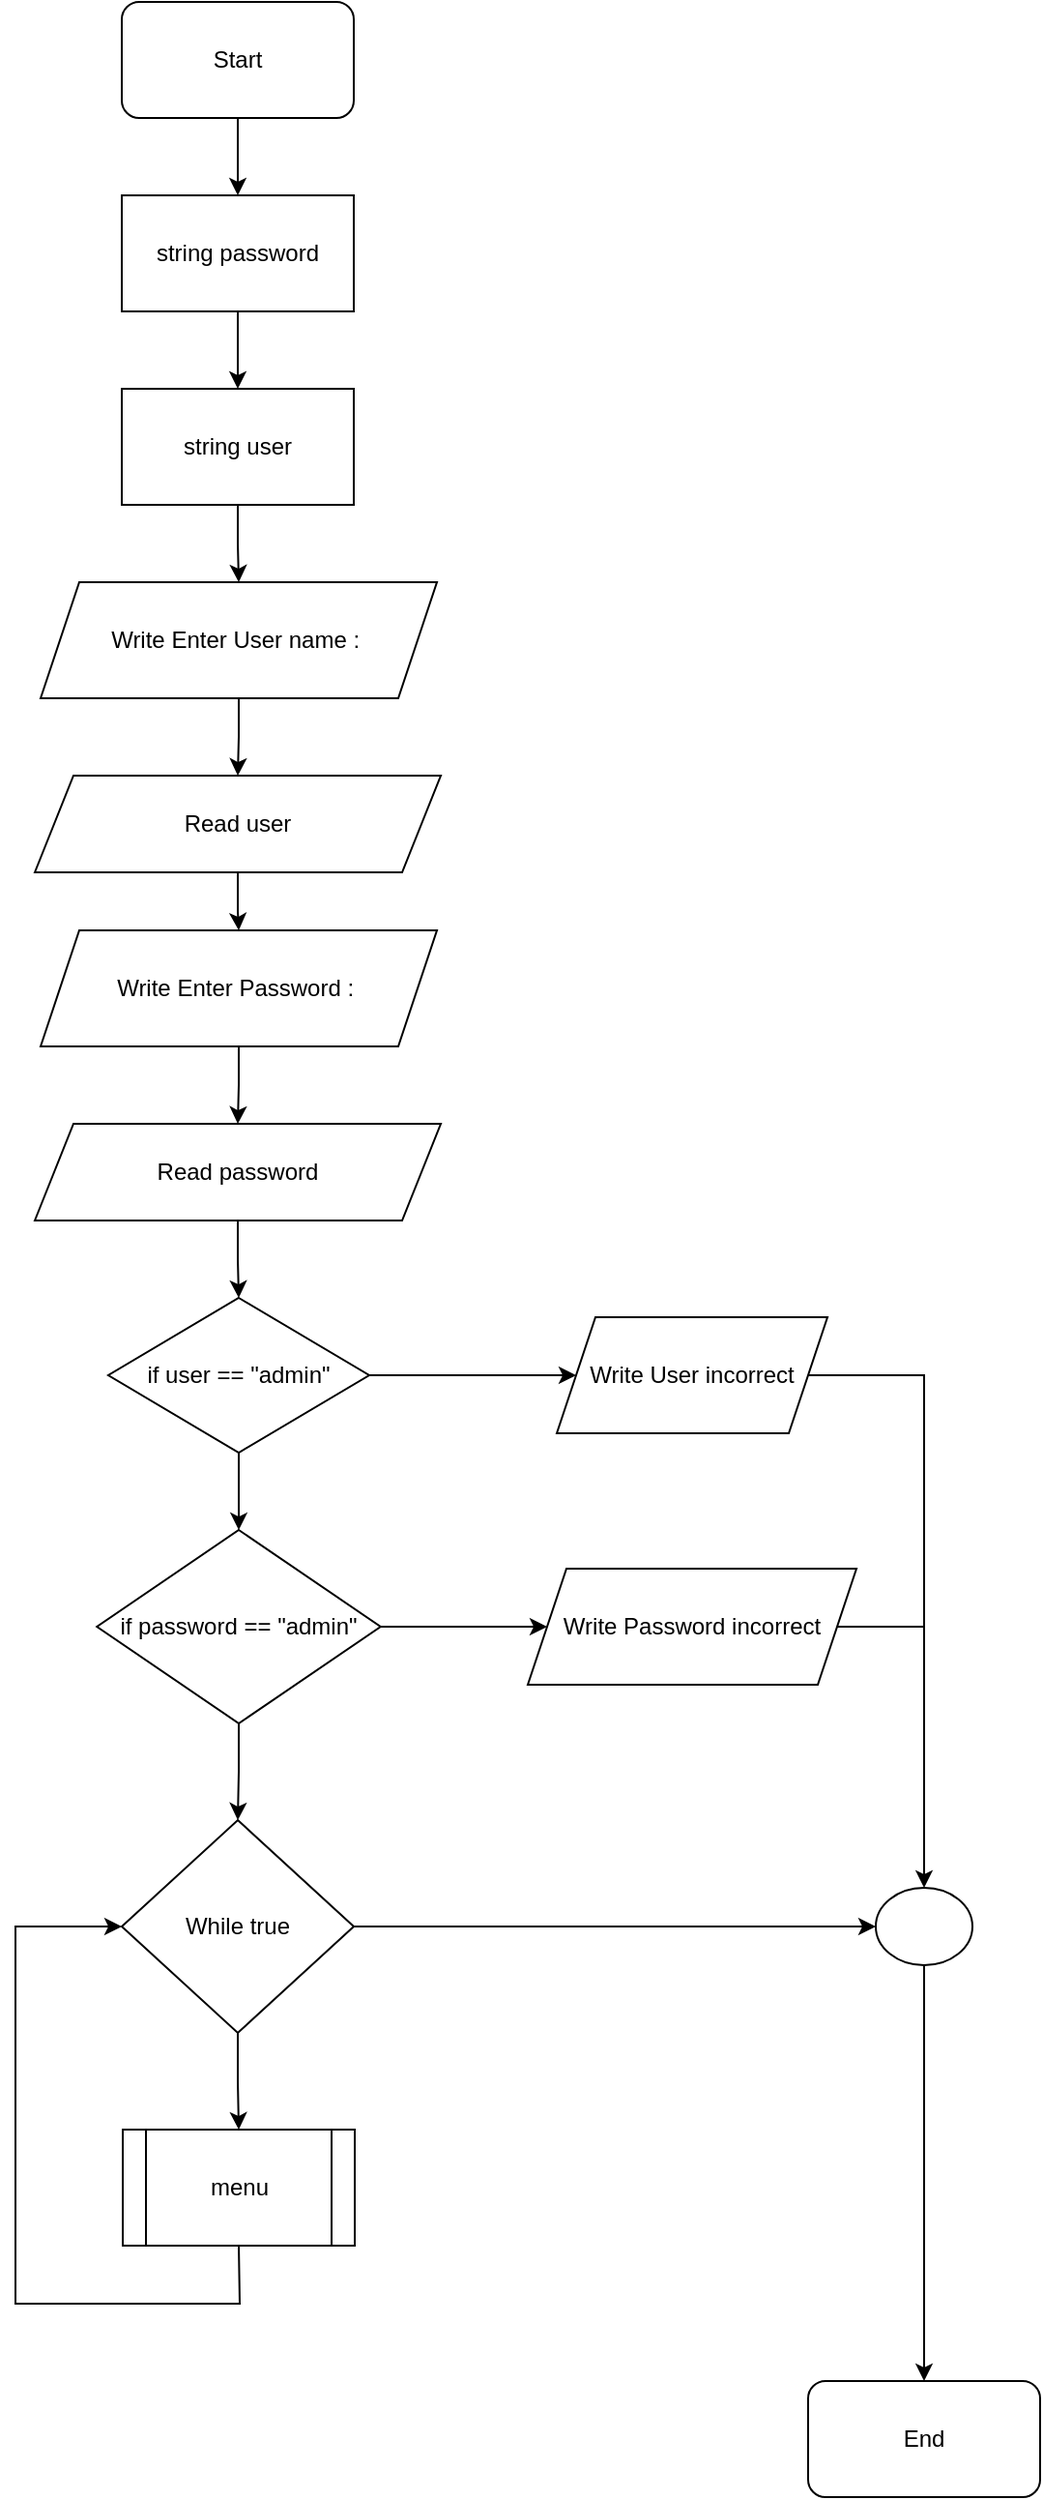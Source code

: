 <mxfile version="20.5.3" type="device" pages="7"><diagram id="mxV5pmJYf2iS9ii8aje2" name="Main"><mxGraphModel dx="1825" dy="1225" grid="1" gridSize="10" guides="1" tooltips="1" connect="1" arrows="1" fold="1" page="1" pageScale="1" pageWidth="827" pageHeight="1169" math="0" shadow="0"><root><mxCell id="0"/><mxCell id="1" parent="0"/><mxCell id="2VMIThKzxTiYkQfdELLv-4" value="" style="edgeStyle=orthogonalEdgeStyle;rounded=0;orthogonalLoop=1;jettySize=auto;html=1;" parent="1" source="2VMIThKzxTiYkQfdELLv-1" target="2VMIThKzxTiYkQfdELLv-2" edge="1"><mxGeometry relative="1" as="geometry"/></mxCell><mxCell id="2VMIThKzxTiYkQfdELLv-1" value="Start" style="rounded=1;whiteSpace=wrap;html=1;" parent="1" vertex="1"><mxGeometry x="365" y="30" width="120" height="60" as="geometry"/></mxCell><mxCell id="2VMIThKzxTiYkQfdELLv-5" value="" style="edgeStyle=orthogonalEdgeStyle;rounded=0;orthogonalLoop=1;jettySize=auto;html=1;" parent="1" source="2VMIThKzxTiYkQfdELLv-2" target="2VMIThKzxTiYkQfdELLv-3" edge="1"><mxGeometry relative="1" as="geometry"/></mxCell><mxCell id="2VMIThKzxTiYkQfdELLv-2" value="string password" style="rounded=0;whiteSpace=wrap;html=1;" parent="1" vertex="1"><mxGeometry x="365" y="130" width="120" height="60" as="geometry"/></mxCell><mxCell id="2VMIThKzxTiYkQfdELLv-10" value="" style="edgeStyle=orthogonalEdgeStyle;rounded=0;orthogonalLoop=1;jettySize=auto;html=1;" parent="1" source="2VMIThKzxTiYkQfdELLv-3" target="2VMIThKzxTiYkQfdELLv-6" edge="1"><mxGeometry relative="1" as="geometry"/></mxCell><mxCell id="2VMIThKzxTiYkQfdELLv-3" value="string user" style="rounded=0;whiteSpace=wrap;html=1;" parent="1" vertex="1"><mxGeometry x="365" y="230" width="120" height="60" as="geometry"/></mxCell><mxCell id="2VMIThKzxTiYkQfdELLv-11" value="" style="edgeStyle=orthogonalEdgeStyle;rounded=0;orthogonalLoop=1;jettySize=auto;html=1;" parent="1" source="2VMIThKzxTiYkQfdELLv-6" target="2VMIThKzxTiYkQfdELLv-7" edge="1"><mxGeometry relative="1" as="geometry"/></mxCell><mxCell id="2VMIThKzxTiYkQfdELLv-6" value="Write Enter User name :&amp;nbsp;" style="shape=parallelogram;perimeter=parallelogramPerimeter;whiteSpace=wrap;html=1;fixedSize=1;" parent="1" vertex="1"><mxGeometry x="323" y="330" width="205" height="60" as="geometry"/></mxCell><mxCell id="2VMIThKzxTiYkQfdELLv-12" value="" style="edgeStyle=orthogonalEdgeStyle;rounded=0;orthogonalLoop=1;jettySize=auto;html=1;" parent="1" source="2VMIThKzxTiYkQfdELLv-7" target="2VMIThKzxTiYkQfdELLv-8" edge="1"><mxGeometry relative="1" as="geometry"/></mxCell><mxCell id="2VMIThKzxTiYkQfdELLv-7" value="Read user" style="shape=parallelogram;perimeter=parallelogramPerimeter;whiteSpace=wrap;html=1;fixedSize=1;" parent="1" vertex="1"><mxGeometry x="320" y="430" width="210" height="50" as="geometry"/></mxCell><mxCell id="2VMIThKzxTiYkQfdELLv-13" value="" style="edgeStyle=orthogonalEdgeStyle;rounded=0;orthogonalLoop=1;jettySize=auto;html=1;" parent="1" source="2VMIThKzxTiYkQfdELLv-8" target="2VMIThKzxTiYkQfdELLv-9" edge="1"><mxGeometry relative="1" as="geometry"/></mxCell><mxCell id="2VMIThKzxTiYkQfdELLv-8" value="Write Enter Password :&amp;nbsp;" style="shape=parallelogram;perimeter=parallelogramPerimeter;whiteSpace=wrap;html=1;fixedSize=1;" parent="1" vertex="1"><mxGeometry x="323" y="510" width="205" height="60" as="geometry"/></mxCell><mxCell id="2VMIThKzxTiYkQfdELLv-16" value="" style="edgeStyle=orthogonalEdgeStyle;rounded=0;orthogonalLoop=1;jettySize=auto;html=1;" parent="1" source="2VMIThKzxTiYkQfdELLv-9" target="2VMIThKzxTiYkQfdELLv-14" edge="1"><mxGeometry relative="1" as="geometry"/></mxCell><mxCell id="2VMIThKzxTiYkQfdELLv-9" value="Read password" style="shape=parallelogram;perimeter=parallelogramPerimeter;whiteSpace=wrap;html=1;fixedSize=1;" parent="1" vertex="1"><mxGeometry x="320" y="610" width="210" height="50" as="geometry"/></mxCell><mxCell id="2VMIThKzxTiYkQfdELLv-17" value="" style="edgeStyle=orthogonalEdgeStyle;rounded=0;orthogonalLoop=1;jettySize=auto;html=1;" parent="1" source="2VMIThKzxTiYkQfdELLv-14" target="2VMIThKzxTiYkQfdELLv-15" edge="1"><mxGeometry relative="1" as="geometry"/></mxCell><mxCell id="2VMIThKzxTiYkQfdELLv-25" style="edgeStyle=orthogonalEdgeStyle;rounded=0;orthogonalLoop=1;jettySize=auto;html=1;entryX=0;entryY=0.5;entryDx=0;entryDy=0;" parent="1" source="2VMIThKzxTiYkQfdELLv-14" target="2VMIThKzxTiYkQfdELLv-23" edge="1"><mxGeometry relative="1" as="geometry"/></mxCell><mxCell id="2VMIThKzxTiYkQfdELLv-14" value="if user == &quot;admin&quot;" style="rhombus;whiteSpace=wrap;html=1;" parent="1" vertex="1"><mxGeometry x="358" y="700" width="135" height="80" as="geometry"/></mxCell><mxCell id="2VMIThKzxTiYkQfdELLv-19" value="" style="edgeStyle=orthogonalEdgeStyle;rounded=0;orthogonalLoop=1;jettySize=auto;html=1;" parent="1" source="2VMIThKzxTiYkQfdELLv-15" target="2VMIThKzxTiYkQfdELLv-18" edge="1"><mxGeometry relative="1" as="geometry"/></mxCell><mxCell id="2VMIThKzxTiYkQfdELLv-26" style="edgeStyle=orthogonalEdgeStyle;rounded=0;orthogonalLoop=1;jettySize=auto;html=1;entryX=0;entryY=0.5;entryDx=0;entryDy=0;" parent="1" source="2VMIThKzxTiYkQfdELLv-15" target="2VMIThKzxTiYkQfdELLv-22" edge="1"><mxGeometry relative="1" as="geometry"/></mxCell><mxCell id="2VMIThKzxTiYkQfdELLv-15" value="if password == &quot;admin&quot;" style="rhombus;whiteSpace=wrap;html=1;" parent="1" vertex="1"><mxGeometry x="352.13" y="820" width="146.75" height="100" as="geometry"/></mxCell><mxCell id="2VMIThKzxTiYkQfdELLv-21" value="" style="edgeStyle=orthogonalEdgeStyle;rounded=0;orthogonalLoop=1;jettySize=auto;html=1;" parent="1" source="2VMIThKzxTiYkQfdELLv-18" target="2VMIThKzxTiYkQfdELLv-20" edge="1"><mxGeometry relative="1" as="geometry"/></mxCell><mxCell id="2VMIThKzxTiYkQfdELLv-35" style="edgeStyle=orthogonalEdgeStyle;rounded=0;orthogonalLoop=1;jettySize=auto;html=1;entryX=0;entryY=0.5;entryDx=0;entryDy=0;" parent="1" source="2VMIThKzxTiYkQfdELLv-18" target="2VMIThKzxTiYkQfdELLv-34" edge="1"><mxGeometry relative="1" as="geometry"/></mxCell><mxCell id="2VMIThKzxTiYkQfdELLv-18" value="While true" style="rhombus;whiteSpace=wrap;html=1;" parent="1" vertex="1"><mxGeometry x="365" y="970" width="120" height="110" as="geometry"/></mxCell><mxCell id="2VMIThKzxTiYkQfdELLv-20" value="menu" style="shape=process;whiteSpace=wrap;html=1;backgroundOutline=1;" parent="1" vertex="1"><mxGeometry x="365.51" y="1130" width="120" height="60" as="geometry"/></mxCell><mxCell id="2VMIThKzxTiYkQfdELLv-22" value="Write Password incorrect" style="shape=parallelogram;perimeter=parallelogramPerimeter;whiteSpace=wrap;html=1;fixedSize=1;" parent="1" vertex="1"><mxGeometry x="575" y="840" width="170" height="60" as="geometry"/></mxCell><mxCell id="2VMIThKzxTiYkQfdELLv-36" style="edgeStyle=orthogonalEdgeStyle;rounded=0;orthogonalLoop=1;jettySize=auto;html=1;entryX=0.5;entryY=0;entryDx=0;entryDy=0;" parent="1" source="2VMIThKzxTiYkQfdELLv-23" target="2VMIThKzxTiYkQfdELLv-34" edge="1"><mxGeometry relative="1" as="geometry"/></mxCell><mxCell id="2VMIThKzxTiYkQfdELLv-23" value="Write User incorrect" style="shape=parallelogram;perimeter=parallelogramPerimeter;whiteSpace=wrap;html=1;fixedSize=1;" parent="1" vertex="1"><mxGeometry x="590" y="710" width="140" height="60" as="geometry"/></mxCell><mxCell id="2VMIThKzxTiYkQfdELLv-31" value="" style="endArrow=classic;html=1;rounded=0;exitX=0.5;exitY=1;exitDx=0;exitDy=0;entryX=0;entryY=0.5;entryDx=0;entryDy=0;" parent="1" source="2VMIThKzxTiYkQfdELLv-20" target="2VMIThKzxTiYkQfdELLv-18" edge="1"><mxGeometry width="50" height="50" relative="1" as="geometry"><mxPoint x="490" y="1070" as="sourcePoint"/><mxPoint x="540" y="1020" as="targetPoint"/><Array as="points"><mxPoint x="426" y="1220"/><mxPoint x="310" y="1220"/><mxPoint x="310" y="1025"/></Array></mxGeometry></mxCell><mxCell id="2VMIThKzxTiYkQfdELLv-32" value="End" style="rounded=1;whiteSpace=wrap;html=1;" parent="1" vertex="1"><mxGeometry x="720" y="1260" width="120" height="60" as="geometry"/></mxCell><mxCell id="2VMIThKzxTiYkQfdELLv-38" style="edgeStyle=orthogonalEdgeStyle;rounded=0;orthogonalLoop=1;jettySize=auto;html=1;" parent="1" source="2VMIThKzxTiYkQfdELLv-34" target="2VMIThKzxTiYkQfdELLv-32" edge="1"><mxGeometry relative="1" as="geometry"/></mxCell><mxCell id="2VMIThKzxTiYkQfdELLv-34" value="" style="ellipse;whiteSpace=wrap;html=1;" parent="1" vertex="1"><mxGeometry x="755" y="1005" width="50" height="40" as="geometry"/></mxCell><mxCell id="2VMIThKzxTiYkQfdELLv-37" value="" style="endArrow=none;html=1;rounded=0;exitX=1;exitY=0.5;exitDx=0;exitDy=0;" parent="1" source="2VMIThKzxTiYkQfdELLv-22" edge="1"><mxGeometry width="50" height="50" relative="1" as="geometry"><mxPoint x="490" y="1050" as="sourcePoint"/><mxPoint x="780" y="870" as="targetPoint"/></mxGeometry></mxCell></root></mxGraphModel></diagram><diagram id="HC6gVg2ChjV3dtRu_uli" name="menu"><mxGraphModel dx="1186" dy="796" grid="1" gridSize="10" guides="1" tooltips="1" connect="1" arrows="1" fold="1" page="1" pageScale="1" pageWidth="827" pageHeight="1169" math="0" shadow="0"><root><mxCell id="0"/><mxCell id="1" parent="0"/><mxCell id="0oFu5oXA6grgBL6cNLWf-3" value="" style="edgeStyle=orthogonalEdgeStyle;rounded=0;orthogonalLoop=1;jettySize=auto;html=1;" parent="1" source="0oFu5oXA6grgBL6cNLWf-1" target="0oFu5oXA6grgBL6cNLWf-2" edge="1"><mxGeometry relative="1" as="geometry"/></mxCell><mxCell id="0oFu5oXA6grgBL6cNLWf-1" value="menu" style="rounded=1;whiteSpace=wrap;html=1;" parent="1" vertex="1"><mxGeometry x="390" y="30" width="120" height="60" as="geometry"/></mxCell><mxCell id="0oFu5oXA6grgBL6cNLWf-5" value="" style="edgeStyle=orthogonalEdgeStyle;rounded=0;orthogonalLoop=1;jettySize=auto;html=1;" parent="1" source="0oFu5oXA6grgBL6cNLWf-2" target="0oFu5oXA6grgBL6cNLWf-4" edge="1"><mxGeometry relative="1" as="geometry"/></mxCell><mxCell id="0oFu5oXA6grgBL6cNLWf-2" value="string filename = &quot;Receip.txt&quot;" style="rounded=0;whiteSpace=wrap;html=1;" parent="1" vertex="1"><mxGeometry x="350" y="120" width="200" height="60" as="geometry"/></mxCell><mxCell id="0oFu5oXA6grgBL6cNLWf-7" value="" style="edgeStyle=orthogonalEdgeStyle;rounded=0;orthogonalLoop=1;jettySize=auto;html=1;" parent="1" source="0oFu5oXA6grgBL6cNLWf-4" target="0oFu5oXA6grgBL6cNLWf-6" edge="1"><mxGeometry relative="1" as="geometry"/></mxCell><mxCell id="0oFu5oXA6grgBL6cNLWf-4" value="ofstream OutFile" style="rounded=0;whiteSpace=wrap;html=1;" parent="1" vertex="1"><mxGeometry x="390" y="220" width="120" height="60" as="geometry"/></mxCell><mxCell id="0oFu5oXA6grgBL6cNLWf-9" value="" style="edgeStyle=orthogonalEdgeStyle;rounded=0;orthogonalLoop=1;jettySize=auto;html=1;" parent="1" source="0oFu5oXA6grgBL6cNLWf-6" target="0oFu5oXA6grgBL6cNLWf-8" edge="1"><mxGeometry relative="1" as="geometry"/></mxCell><mxCell id="0oFu5oXA6grgBL6cNLWf-6" value="ifstream InFile" style="rounded=0;whiteSpace=wrap;html=1;" parent="1" vertex="1"><mxGeometry x="390" y="310" width="120" height="60" as="geometry"/></mxCell><mxCell id="0oFu5oXA6grgBL6cNLWf-11" value="" style="edgeStyle=orthogonalEdgeStyle;rounded=0;orthogonalLoop=1;jettySize=auto;html=1;" parent="1" source="0oFu5oXA6grgBL6cNLWf-8" target="0oFu5oXA6grgBL6cNLWf-10" edge="1"><mxGeometry relative="1" as="geometry"/></mxCell><mxCell id="0oFu5oXA6grgBL6cNLWf-8" value="int choice" style="rounded=0;whiteSpace=wrap;html=1;" parent="1" vertex="1"><mxGeometry x="390" y="410" width="120" height="60" as="geometry"/></mxCell><mxCell id="0oFu5oXA6grgBL6cNLWf-16" value="" style="edgeStyle=orthogonalEdgeStyle;rounded=0;orthogonalLoop=1;jettySize=auto;html=1;" parent="1" source="0oFu5oXA6grgBL6cNLWf-10" target="0oFu5oXA6grgBL6cNLWf-14" edge="1"><mxGeometry relative="1" as="geometry"/></mxCell><mxCell id="0oFu5oXA6grgBL6cNLWf-10" value="Write 1. Receipt Pawn" style="shape=parallelogram;perimeter=parallelogramPerimeter;whiteSpace=wrap;html=1;fixedSize=1;" parent="1" vertex="1"><mxGeometry x="360" y="510" width="180" height="60" as="geometry"/></mxCell><mxCell id="0oFu5oXA6grgBL6cNLWf-19" value="" style="edgeStyle=orthogonalEdgeStyle;rounded=0;orthogonalLoop=1;jettySize=auto;html=1;" parent="1" source="0oFu5oXA6grgBL6cNLWf-12" target="0oFu5oXA6grgBL6cNLWf-15" edge="1"><mxGeometry relative="1" as="geometry"/></mxCell><mxCell id="0oFu5oXA6grgBL6cNLWf-12" value="Write 4. Delete Line" style="shape=parallelogram;perimeter=parallelogramPerimeter;whiteSpace=wrap;html=1;fixedSize=1;" parent="1" vertex="1"><mxGeometry x="360" y="790" width="180" height="60" as="geometry"/></mxCell><mxCell id="0oFu5oXA6grgBL6cNLWf-18" value="" style="edgeStyle=orthogonalEdgeStyle;rounded=0;orthogonalLoop=1;jettySize=auto;html=1;" parent="1" source="0oFu5oXA6grgBL6cNLWf-13" target="0oFu5oXA6grgBL6cNLWf-12" edge="1"><mxGeometry relative="1" as="geometry"/></mxCell><mxCell id="0oFu5oXA6grgBL6cNLWf-13" value="Write 3. Search" style="shape=parallelogram;perimeter=parallelogramPerimeter;whiteSpace=wrap;html=1;fixedSize=1;" parent="1" vertex="1"><mxGeometry x="360" y="700" width="180" height="60" as="geometry"/></mxCell><mxCell id="0oFu5oXA6grgBL6cNLWf-17" value="" style="edgeStyle=orthogonalEdgeStyle;rounded=0;orthogonalLoop=1;jettySize=auto;html=1;" parent="1" source="0oFu5oXA6grgBL6cNLWf-14" target="0oFu5oXA6grgBL6cNLWf-13" edge="1"><mxGeometry relative="1" as="geometry"/></mxCell><mxCell id="0oFu5oXA6grgBL6cNLWf-14" value="Write 2. Display" style="shape=parallelogram;perimeter=parallelogramPerimeter;whiteSpace=wrap;html=1;fixedSize=1;" parent="1" vertex="1"><mxGeometry x="360" y="600" width="180" height="60" as="geometry"/></mxCell><mxCell id="0oFu5oXA6grgBL6cNLWf-21" value="" style="edgeStyle=orthogonalEdgeStyle;rounded=0;orthogonalLoop=1;jettySize=auto;html=1;" parent="1" source="0oFu5oXA6grgBL6cNLWf-15" target="0oFu5oXA6grgBL6cNLWf-20" edge="1"><mxGeometry relative="1" as="geometry"/></mxCell><mxCell id="0oFu5oXA6grgBL6cNLWf-15" value="Write 5. Exit Program" style="shape=parallelogram;perimeter=parallelogramPerimeter;whiteSpace=wrap;html=1;fixedSize=1;" parent="1" vertex="1"><mxGeometry x="360" y="890" width="180" height="60" as="geometry"/></mxCell><mxCell id="0oFu5oXA6grgBL6cNLWf-23" value="" style="edgeStyle=orthogonalEdgeStyle;rounded=0;orthogonalLoop=1;jettySize=auto;html=1;" parent="1" source="0oFu5oXA6grgBL6cNLWf-20" target="0oFu5oXA6grgBL6cNLWf-22" edge="1"><mxGeometry relative="1" as="geometry"/></mxCell><mxCell id="0oFu5oXA6grgBL6cNLWf-20" value="Write Please choice in range 1 - 5&amp;nbsp;" style="shape=parallelogram;perimeter=parallelogramPerimeter;whiteSpace=wrap;html=1;fixedSize=1;" parent="1" vertex="1"><mxGeometry x="335" y="990" width="230" height="60" as="geometry"/></mxCell><mxCell id="0oFu5oXA6grgBL6cNLWf-26" value="" style="edgeStyle=orthogonalEdgeStyle;rounded=0;orthogonalLoop=1;jettySize=auto;html=1;" parent="1" source="0oFu5oXA6grgBL6cNLWf-22" target="0oFu5oXA6grgBL6cNLWf-24" edge="1"><mxGeometry relative="1" as="geometry"/></mxCell><mxCell id="0oFu5oXA6grgBL6cNLWf-22" value="Read choice" style="shape=parallelogram;perimeter=parallelogramPerimeter;whiteSpace=wrap;html=1;fixedSize=1;" parent="1" vertex="1"><mxGeometry x="390" y="1090" width="120" height="60" as="geometry"/></mxCell><mxCell id="0oFu5oXA6grgBL6cNLWf-27" value="" style="edgeStyle=orthogonalEdgeStyle;rounded=0;orthogonalLoop=1;jettySize=auto;html=1;" parent="1" source="0oFu5oXA6grgBL6cNLWf-24" target="0oFu5oXA6grgBL6cNLWf-25" edge="1"><mxGeometry relative="1" as="geometry"/></mxCell><mxCell id="CawyF6o6QRnpxyYWRTC1-3" style="edgeStyle=orthogonalEdgeStyle;rounded=0;orthogonalLoop=1;jettySize=auto;html=1;entryX=0.5;entryY=0;entryDx=0;entryDy=0;" parent="1" source="0oFu5oXA6grgBL6cNLWf-24" target="CawyF6o6QRnpxyYWRTC1-2" edge="1"><mxGeometry relative="1" as="geometry"/></mxCell><mxCell id="0oFu5oXA6grgBL6cNLWf-24" value="if choice == 1" style="rhombus;whiteSpace=wrap;html=1;" parent="1" vertex="1"><mxGeometry x="395" y="1190" width="110" height="90" as="geometry"/></mxCell><mxCell id="CawyF6o6QRnpxyYWRTC1-19" style="edgeStyle=orthogonalEdgeStyle;rounded=0;orthogonalLoop=1;jettySize=auto;html=1;entryX=0;entryY=0.5;entryDx=0;entryDy=0;exitX=0.5;exitY=1;exitDx=0;exitDy=0;" parent="1" source="0oFu5oXA6grgBL6cNLWf-25" target="CawyF6o6QRnpxyYWRTC1-18" edge="1"><mxGeometry relative="1" as="geometry"/></mxCell><mxCell id="0oFu5oXA6grgBL6cNLWf-25" value="pawn" style="shape=process;whiteSpace=wrap;html=1;backgroundOutline=1;" parent="1" vertex="1"><mxGeometry x="390" y="1320" width="120" height="60" as="geometry"/></mxCell><mxCell id="CawyF6o6QRnpxyYWRTC1-6" value="" style="edgeStyle=orthogonalEdgeStyle;rounded=0;orthogonalLoop=1;jettySize=auto;html=1;" parent="1" source="CawyF6o6QRnpxyYWRTC1-2" target="CawyF6o6QRnpxyYWRTC1-5" edge="1"><mxGeometry relative="1" as="geometry"/></mxCell><mxCell id="CawyF6o6QRnpxyYWRTC1-8" style="edgeStyle=orthogonalEdgeStyle;rounded=0;orthogonalLoop=1;jettySize=auto;html=1;entryX=0.5;entryY=0;entryDx=0;entryDy=0;" parent="1" source="CawyF6o6QRnpxyYWRTC1-2" target="CawyF6o6QRnpxyYWRTC1-7" edge="1"><mxGeometry relative="1" as="geometry"/></mxCell><mxCell id="CawyF6o6QRnpxyYWRTC1-2" value="if choice == 2" style="rhombus;whiteSpace=wrap;html=1;" parent="1" vertex="1"><mxGeometry x="590" y="1280" width="110" height="80" as="geometry"/></mxCell><mxCell id="CawyF6o6QRnpxyYWRTC1-27" style="edgeStyle=orthogonalEdgeStyle;rounded=0;orthogonalLoop=1;jettySize=auto;html=1;entryX=0.5;entryY=0;entryDx=0;entryDy=0;" parent="1" source="CawyF6o6QRnpxyYWRTC1-4" target="CawyF6o6QRnpxyYWRTC1-25" edge="1"><mxGeometry relative="1" as="geometry"/></mxCell><mxCell id="CawyF6o6QRnpxyYWRTC1-4" value="search" style="shape=process;whiteSpace=wrap;html=1;backgroundOutline=1;" parent="1" vertex="1"><mxGeometry x="790" y="1480" width="120" height="60" as="geometry"/></mxCell><mxCell id="CawyF6o6QRnpxyYWRTC1-20" style="edgeStyle=orthogonalEdgeStyle;rounded=0;orthogonalLoop=1;jettySize=auto;html=1;entryX=0.5;entryY=0;entryDx=0;entryDy=0;" parent="1" source="CawyF6o6QRnpxyYWRTC1-5" target="CawyF6o6QRnpxyYWRTC1-18" edge="1"><mxGeometry relative="1" as="geometry"/></mxCell><mxCell id="CawyF6o6QRnpxyYWRTC1-5" value="display" style="shape=process;whiteSpace=wrap;html=1;backgroundOutline=1;" parent="1" vertex="1"><mxGeometry x="585" y="1410" width="120" height="60" as="geometry"/></mxCell><mxCell id="CawyF6o6QRnpxyYWRTC1-9" value="" style="edgeStyle=orthogonalEdgeStyle;rounded=0;orthogonalLoop=1;jettySize=auto;html=1;" parent="1" source="CawyF6o6QRnpxyYWRTC1-7" target="CawyF6o6QRnpxyYWRTC1-4" edge="1"><mxGeometry relative="1" as="geometry"/></mxCell><mxCell id="CawyF6o6QRnpxyYWRTC1-11" style="edgeStyle=orthogonalEdgeStyle;rounded=0;orthogonalLoop=1;jettySize=auto;html=1;entryX=0.5;entryY=0;entryDx=0;entryDy=0;" parent="1" source="CawyF6o6QRnpxyYWRTC1-7" target="CawyF6o6QRnpxyYWRTC1-10" edge="1"><mxGeometry relative="1" as="geometry"/></mxCell><mxCell id="CawyF6o6QRnpxyYWRTC1-7" value="if choice == 3" style="rhombus;whiteSpace=wrap;html=1;" parent="1" vertex="1"><mxGeometry x="800" y="1340" width="100" height="90" as="geometry"/></mxCell><mxCell id="CawyF6o6QRnpxyYWRTC1-14" style="edgeStyle=orthogonalEdgeStyle;rounded=0;orthogonalLoop=1;jettySize=auto;html=1;entryX=0.5;entryY=0;entryDx=0;entryDy=0;" parent="1" source="CawyF6o6QRnpxyYWRTC1-10" target="CawyF6o6QRnpxyYWRTC1-13" edge="1"><mxGeometry relative="1" as="geometry"/></mxCell><mxCell id="CawyF6o6QRnpxyYWRTC1-10" value="if choice == 4" style="rhombus;whiteSpace=wrap;html=1;" parent="1" vertex="1"><mxGeometry x="990" y="1410" width="110" height="80" as="geometry"/></mxCell><mxCell id="CawyF6o6QRnpxyYWRTC1-22" value="" style="edgeStyle=orthogonalEdgeStyle;rounded=0;orthogonalLoop=1;jettySize=auto;html=1;" parent="1" source="CawyF6o6QRnpxyYWRTC1-12" target="CawyF6o6QRnpxyYWRTC1-21" edge="1"><mxGeometry relative="1" as="geometry"/></mxCell><mxCell id="CawyF6o6QRnpxyYWRTC1-12" value="delinput" style="shape=process;whiteSpace=wrap;html=1;backgroundOutline=1;" parent="1" vertex="1"><mxGeometry x="985" y="1530" width="120" height="60" as="geometry"/></mxCell><mxCell id="CawyF6o6QRnpxyYWRTC1-24" value="" style="edgeStyle=orthogonalEdgeStyle;rounded=0;orthogonalLoop=1;jettySize=auto;html=1;" parent="1" source="CawyF6o6QRnpxyYWRTC1-13" target="CawyF6o6QRnpxyYWRTC1-16" edge="1"><mxGeometry relative="1" as="geometry"/></mxCell><mxCell id="CawyF6o6QRnpxyYWRTC1-13" value="if choice == 5" style="rhombus;whiteSpace=wrap;html=1;" parent="1" vertex="1"><mxGeometry x="1200" y="1470" width="110" height="80" as="geometry"/></mxCell><mxCell id="CawyF6o6QRnpxyYWRTC1-23" style="edgeStyle=orthogonalEdgeStyle;rounded=0;orthogonalLoop=1;jettySize=auto;html=1;entryX=1;entryY=0.5;entryDx=0;entryDy=0;exitX=0.5;exitY=1;exitDx=0;exitDy=0;" parent="1" source="CawyF6o6QRnpxyYWRTC1-16" target="CawyF6o6QRnpxyYWRTC1-21" edge="1"><mxGeometry relative="1" as="geometry"/></mxCell><mxCell id="CawyF6o6QRnpxyYWRTC1-16" value="exit(0)" style="rounded=0;whiteSpace=wrap;html=1;" parent="1" vertex="1"><mxGeometry x="1195" y="1590" width="120" height="60" as="geometry"/></mxCell><mxCell id="CawyF6o6QRnpxyYWRTC1-17" value="End" style="rounded=1;whiteSpace=wrap;html=1;" parent="1" vertex="1"><mxGeometry x="790" y="1760" width="120" height="60" as="geometry"/></mxCell><mxCell id="CawyF6o6QRnpxyYWRTC1-26" style="edgeStyle=orthogonalEdgeStyle;rounded=0;orthogonalLoop=1;jettySize=auto;html=1;entryX=0;entryY=0.5;entryDx=0;entryDy=0;" parent="1" source="CawyF6o6QRnpxyYWRTC1-18" target="CawyF6o6QRnpxyYWRTC1-25" edge="1"><mxGeometry relative="1" as="geometry"/></mxCell><mxCell id="CawyF6o6QRnpxyYWRTC1-18" value="" style="ellipse;whiteSpace=wrap;html=1;aspect=fixed;" parent="1" vertex="1"><mxGeometry x="625" y="1660" width="40" height="40" as="geometry"/></mxCell><mxCell id="CawyF6o6QRnpxyYWRTC1-28" style="edgeStyle=orthogonalEdgeStyle;rounded=0;orthogonalLoop=1;jettySize=auto;html=1;entryX=1;entryY=0.5;entryDx=0;entryDy=0;" parent="1" source="CawyF6o6QRnpxyYWRTC1-21" target="CawyF6o6QRnpxyYWRTC1-25" edge="1"><mxGeometry relative="1" as="geometry"/></mxCell><mxCell id="CawyF6o6QRnpxyYWRTC1-21" value="" style="ellipse;whiteSpace=wrap;html=1;" parent="1" vertex="1"><mxGeometry x="1025" y="1660" width="40" height="40" as="geometry"/></mxCell><mxCell id="CawyF6o6QRnpxyYWRTC1-29" value="" style="edgeStyle=orthogonalEdgeStyle;rounded=0;orthogonalLoop=1;jettySize=auto;html=1;" parent="1" source="CawyF6o6QRnpxyYWRTC1-25" target="CawyF6o6QRnpxyYWRTC1-17" edge="1"><mxGeometry relative="1" as="geometry"/></mxCell><mxCell id="CawyF6o6QRnpxyYWRTC1-25" value="" style="ellipse;whiteSpace=wrap;html=1;" parent="1" vertex="1"><mxGeometry x="825" y="1655" width="50" height="50" as="geometry"/></mxCell></root></mxGraphModel></diagram><diagram id="hcz3Qc1NlsbqNf9qh10l" name="pawn"><mxGraphModel dx="1186" dy="796" grid="1" gridSize="10" guides="1" tooltips="1" connect="1" arrows="1" fold="1" page="1" pageScale="1" pageWidth="827" pageHeight="1169" math="0" shadow="0"><root><mxCell id="0"/><mxCell id="1" parent="0"/><mxCell id="XMFPRLJ7YHJuuJ_kXqUU-3" value="" style="edgeStyle=orthogonalEdgeStyle;rounded=0;orthogonalLoop=1;jettySize=auto;html=1;" parent="1" source="XMFPRLJ7YHJuuJ_kXqUU-1" target="XMFPRLJ7YHJuuJ_kXqUU-2" edge="1"><mxGeometry relative="1" as="geometry"/></mxCell><mxCell id="XMFPRLJ7YHJuuJ_kXqUU-1" value="Start" style="rounded=1;whiteSpace=wrap;html=1;" parent="1" vertex="1"><mxGeometry x="365" y="30" width="120" height="60" as="geometry"/></mxCell><mxCell id="XMFPRLJ7YHJuuJ_kXqUU-6" value="" style="edgeStyle=orthogonalEdgeStyle;rounded=0;orthogonalLoop=1;jettySize=auto;html=1;" parent="1" source="XMFPRLJ7YHJuuJ_kXqUU-2" target="XMFPRLJ7YHJuuJ_kXqUU-4" edge="1"><mxGeometry relative="1" as="geometry"/></mxCell><mxCell id="XMFPRLJ7YHJuuJ_kXqUU-2" value="ofstream OutFile" style="rounded=0;whiteSpace=wrap;html=1;" parent="1" vertex="1"><mxGeometry x="365" y="130" width="120" height="60" as="geometry"/></mxCell><mxCell id="XMFPRLJ7YHJuuJ_kXqUU-9" value="" style="edgeStyle=orthogonalEdgeStyle;rounded=0;orthogonalLoop=1;jettySize=auto;html=1;" parent="1" source="XMFPRLJ7YHJuuJ_kXqUU-4" target="XMFPRLJ7YHJuuJ_kXqUU-7" edge="1"><mxGeometry relative="1" as="geometry"/></mxCell><mxCell id="XMFPRLJ7YHJuuJ_kXqUU-4" value="if OutFile.is_open()" style="rhombus;whiteSpace=wrap;html=1;" parent="1" vertex="1"><mxGeometry x="358" y="230" width="135" height="100" as="geometry"/></mxCell><mxCell id="XMFPRLJ7YHJuuJ_kXqUU-10" value="" style="edgeStyle=orthogonalEdgeStyle;rounded=0;orthogonalLoop=1;jettySize=auto;html=1;" parent="1" source="XMFPRLJ7YHJuuJ_kXqUU-7" target="XMFPRLJ7YHJuuJ_kXqUU-8" edge="1"><mxGeometry relative="1" as="geometry"/></mxCell><mxCell id="XMFPRLJ7YHJuuJ_kXqUU-7" value="string ID, Product, Price" style="rounded=0;whiteSpace=wrap;html=1;" parent="1" vertex="1"><mxGeometry x="348" y="370" width="155" height="70" as="geometry"/></mxCell><mxCell id="XMFPRLJ7YHJuuJ_kXqUU-12" value="" style="edgeStyle=orthogonalEdgeStyle;rounded=0;orthogonalLoop=1;jettySize=auto;html=1;" parent="1" source="XMFPRLJ7YHJuuJ_kXqUU-8" target="XMFPRLJ7YHJuuJ_kXqUU-11" edge="1"><mxGeometry relative="1" as="geometry"/></mxCell><mxCell id="XMFPRLJ7YHJuuJ_kXqUU-8" value="int Day_input, Mount_input, Year_input" style="rounded=0;whiteSpace=wrap;html=1;" parent="1" vertex="1"><mxGeometry x="283" y="480" width="285" height="60" as="geometry"/></mxCell><mxCell id="XMFPRLJ7YHJuuJ_kXqUU-14" value="" style="edgeStyle=orthogonalEdgeStyle;rounded=0;orthogonalLoop=1;jettySize=auto;html=1;" parent="1" source="XMFPRLJ7YHJuuJ_kXqUU-11" target="XMFPRLJ7YHJuuJ_kXqUU-13" edge="1"><mxGeometry relative="1" as="geometry"/></mxCell><mxCell id="XMFPRLJ7YHJuuJ_kXqUU-11" value="int Day_Expired, Mount_Expired, Year_Expired" style="rounded=0;whiteSpace=wrap;html=1;" parent="1" vertex="1"><mxGeometry x="278" y="570" width="295" height="60" as="geometry"/></mxCell><mxCell id="XMFPRLJ7YHJuuJ_kXqUU-16" value="" style="edgeStyle=orthogonalEdgeStyle;rounded=0;orthogonalLoop=1;jettySize=auto;html=1;" parent="1" source="XMFPRLJ7YHJuuJ_kXqUU-13" target="XMFPRLJ7YHJuuJ_kXqUU-15" edge="1"><mxGeometry relative="1" as="geometry"/></mxCell><mxCell id="XMFPRLJ7YHJuuJ_kXqUU-13" value="Write Enter ID (ex.1001)" style="shape=parallelogram;perimeter=parallelogramPerimeter;whiteSpace=wrap;html=1;fixedSize=1;" parent="1" vertex="1"><mxGeometry x="328" y="670" width="195" height="50" as="geometry"/></mxCell><mxCell id="XMFPRLJ7YHJuuJ_kXqUU-18" value="" style="edgeStyle=orthogonalEdgeStyle;rounded=0;orthogonalLoop=1;jettySize=auto;html=1;" parent="1" source="XMFPRLJ7YHJuuJ_kXqUU-15" target="XMFPRLJ7YHJuuJ_kXqUU-17" edge="1"><mxGeometry relative="1" as="geometry"/></mxCell><mxCell id="XMFPRLJ7YHJuuJ_kXqUU-15" value="Read ID" style="shape=parallelogram;perimeter=parallelogramPerimeter;whiteSpace=wrap;html=1;fixedSize=1;" parent="1" vertex="1"><mxGeometry x="320.5" y="750" width="210" height="40" as="geometry"/></mxCell><mxCell id="XMFPRLJ7YHJuuJ_kXqUU-20" value="" style="edgeStyle=orthogonalEdgeStyle;rounded=0;orthogonalLoop=1;jettySize=auto;html=1;" parent="1" source="XMFPRLJ7YHJuuJ_kXqUU-17" target="XMFPRLJ7YHJuuJ_kXqUU-19" edge="1"><mxGeometry relative="1" as="geometry"/></mxCell><mxCell id="XMFPRLJ7YHJuuJ_kXqUU-17" value="Write Enter Product Name" style="shape=parallelogram;perimeter=parallelogramPerimeter;whiteSpace=wrap;html=1;fixedSize=1;" parent="1" vertex="1"><mxGeometry x="339" y="830" width="172" height="60" as="geometry"/></mxCell><mxCell id="XMFPRLJ7YHJuuJ_kXqUU-24" value="" style="edgeStyle=orthogonalEdgeStyle;rounded=0;orthogonalLoop=1;jettySize=auto;html=1;" parent="1" source="XMFPRLJ7YHJuuJ_kXqUU-19" target="XMFPRLJ7YHJuuJ_kXqUU-21" edge="1"><mxGeometry relative="1" as="geometry"/></mxCell><mxCell id="XMFPRLJ7YHJuuJ_kXqUU-19" value="Read Product" style="shape=parallelogram;perimeter=parallelogramPerimeter;whiteSpace=wrap;html=1;fixedSize=1;" parent="1" vertex="1"><mxGeometry x="365" y="930" width="120" height="60" as="geometry"/></mxCell><mxCell id="XMFPRLJ7YHJuuJ_kXqUU-25" value="" style="edgeStyle=orthogonalEdgeStyle;rounded=0;orthogonalLoop=1;jettySize=auto;html=1;" parent="1" source="XMFPRLJ7YHJuuJ_kXqUU-21" target="XMFPRLJ7YHJuuJ_kXqUU-22" edge="1"><mxGeometry relative="1" as="geometry"/></mxCell><mxCell id="XMFPRLJ7YHJuuJ_kXqUU-21" value="Write Enter date (dd/mm/yyyy)" style="shape=parallelogram;perimeter=parallelogramPerimeter;whiteSpace=wrap;html=1;fixedSize=1;" parent="1" vertex="1"><mxGeometry x="309" y="1020" width="232" height="60" as="geometry"/></mxCell><mxCell id="XMFPRLJ7YHJuuJ_kXqUU-26" value="" style="edgeStyle=orthogonalEdgeStyle;rounded=0;orthogonalLoop=1;jettySize=auto;html=1;" parent="1" source="XMFPRLJ7YHJuuJ_kXqUU-22" target="XMFPRLJ7YHJuuJ_kXqUU-23" edge="1"><mxGeometry relative="1" as="geometry"/></mxCell><mxCell id="XMFPRLJ7YHJuuJ_kXqUU-22" value="Read Day_input" style="shape=parallelogram;perimeter=parallelogramPerimeter;whiteSpace=wrap;html=1;fixedSize=1;" parent="1" vertex="1"><mxGeometry x="365.5" y="1120" width="120" height="60" as="geometry"/></mxCell><mxCell id="7Hg_bLyndpzkFyGsmqFv-4" value="" style="edgeStyle=orthogonalEdgeStyle;rounded=0;orthogonalLoop=1;jettySize=auto;html=1;" parent="1" source="XMFPRLJ7YHJuuJ_kXqUU-23" target="7Hg_bLyndpzkFyGsmqFv-1" edge="1"><mxGeometry relative="1" as="geometry"/></mxCell><mxCell id="XMFPRLJ7YHJuuJ_kXqUU-23" value="if Day_input != '/'" style="rhombus;whiteSpace=wrap;html=1;" parent="1" vertex="1"><mxGeometry x="363" y="1220" width="124.5" height="80" as="geometry"/></mxCell><mxCell id="7Hg_bLyndpzkFyGsmqFv-5" value="" style="edgeStyle=orthogonalEdgeStyle;rounded=0;orthogonalLoop=1;jettySize=auto;html=1;" parent="1" source="7Hg_bLyndpzkFyGsmqFv-1" target="7Hg_bLyndpzkFyGsmqFv-3" edge="1"><mxGeometry relative="1" as="geometry"/></mxCell><mxCell id="7Hg_bLyndpzkFyGsmqFv-1" value="Read Mounth_Input" style="shape=parallelogram;perimeter=parallelogramPerimeter;whiteSpace=wrap;html=1;fixedSize=1;" parent="1" vertex="1"><mxGeometry x="347" y="1340" width="157" height="60" as="geometry"/></mxCell><mxCell id="7Hg_bLyndpzkFyGsmqFv-14" value="" style="edgeStyle=orthogonalEdgeStyle;rounded=0;orthogonalLoop=1;jettySize=auto;html=1;" parent="1" source="7Hg_bLyndpzkFyGsmqFv-2" target="7Hg_bLyndpzkFyGsmqFv-13" edge="1"><mxGeometry relative="1" as="geometry"/></mxCell><mxCell id="7Hg_bLyndpzkFyGsmqFv-2" value="if Day_input != '/'" style="rhombus;whiteSpace=wrap;html=1;" parent="1" vertex="1"><mxGeometry x="363" y="1900" width="124.5" height="80" as="geometry"/></mxCell><mxCell id="7Hg_bLyndpzkFyGsmqFv-7" value="" style="edgeStyle=orthogonalEdgeStyle;rounded=0;orthogonalLoop=1;jettySize=auto;html=1;" parent="1" source="7Hg_bLyndpzkFyGsmqFv-3" target="7Hg_bLyndpzkFyGsmqFv-6" edge="1"><mxGeometry relative="1" as="geometry"/></mxCell><mxCell id="7Hg_bLyndpzkFyGsmqFv-3" value="if Day_input != '/'" style="rhombus;whiteSpace=wrap;html=1;" parent="1" vertex="1"><mxGeometry x="363" y="1440" width="124.5" height="80" as="geometry"/></mxCell><mxCell id="7Hg_bLyndpzkFyGsmqFv-10" value="" style="edgeStyle=orthogonalEdgeStyle;rounded=0;orthogonalLoop=1;jettySize=auto;html=1;" parent="1" source="7Hg_bLyndpzkFyGsmqFv-6" target="7Hg_bLyndpzkFyGsmqFv-8" edge="1"><mxGeometry relative="1" as="geometry"/></mxCell><mxCell id="7Hg_bLyndpzkFyGsmqFv-6" value="Read Year_Input" style="shape=parallelogram;perimeter=parallelogramPerimeter;whiteSpace=wrap;html=1;fixedSize=1;" parent="1" vertex="1"><mxGeometry x="365" y="1570" width="120" height="60" as="geometry"/></mxCell><mxCell id="7Hg_bLyndpzkFyGsmqFv-11" value="" style="edgeStyle=orthogonalEdgeStyle;rounded=0;orthogonalLoop=1;jettySize=auto;html=1;" parent="1" source="7Hg_bLyndpzkFyGsmqFv-8" target="7Hg_bLyndpzkFyGsmqFv-9" edge="1"><mxGeometry relative="1" as="geometry"/></mxCell><mxCell id="7Hg_bLyndpzkFyGsmqFv-8" value="Write Enter Expired date (dd/mm/yyyy)" style="shape=parallelogram;perimeter=parallelogramPerimeter;whiteSpace=wrap;html=1;fixedSize=1;" parent="1" vertex="1"><mxGeometry x="295" y="1690" width="261" height="60" as="geometry"/></mxCell><mxCell id="7Hg_bLyndpzkFyGsmqFv-12" value="" style="edgeStyle=orthogonalEdgeStyle;rounded=0;orthogonalLoop=1;jettySize=auto;html=1;" parent="1" source="7Hg_bLyndpzkFyGsmqFv-9" target="7Hg_bLyndpzkFyGsmqFv-2" edge="1"><mxGeometry relative="1" as="geometry"/></mxCell><mxCell id="7Hg_bLyndpzkFyGsmqFv-9" value="Read Day_Expired" style="shape=parallelogram;perimeter=parallelogramPerimeter;whiteSpace=wrap;html=1;fixedSize=1;" parent="1" vertex="1"><mxGeometry x="343" y="1790" width="165" height="60" as="geometry"/></mxCell><mxCell id="7Hg_bLyndpzkFyGsmqFv-17" value="" style="edgeStyle=orthogonalEdgeStyle;rounded=0;orthogonalLoop=1;jettySize=auto;html=1;" parent="1" source="7Hg_bLyndpzkFyGsmqFv-13" target="7Hg_bLyndpzkFyGsmqFv-15" edge="1"><mxGeometry relative="1" as="geometry"/></mxCell><mxCell id="7Hg_bLyndpzkFyGsmqFv-13" value="Read Mounth_Expired" style="shape=parallelogram;perimeter=parallelogramPerimeter;whiteSpace=wrap;html=1;fixedSize=1;" parent="1" vertex="1"><mxGeometry x="343" y="2010" width="165" height="60" as="geometry"/></mxCell><mxCell id="7Hg_bLyndpzkFyGsmqFv-18" value="" style="edgeStyle=orthogonalEdgeStyle;rounded=0;orthogonalLoop=1;jettySize=auto;html=1;" parent="1" source="7Hg_bLyndpzkFyGsmqFv-15" target="7Hg_bLyndpzkFyGsmqFv-16" edge="1"><mxGeometry relative="1" as="geometry"/></mxCell><mxCell id="7Hg_bLyndpzkFyGsmqFv-15" value="if Day_input != '/'" style="rhombus;whiteSpace=wrap;html=1;" parent="1" vertex="1"><mxGeometry x="363" y="2110" width="124.5" height="80" as="geometry"/></mxCell><mxCell id="7Hg_bLyndpzkFyGsmqFv-20" value="" style="edgeStyle=orthogonalEdgeStyle;rounded=0;orthogonalLoop=1;jettySize=auto;html=1;" parent="1" source="7Hg_bLyndpzkFyGsmqFv-16" target="7Hg_bLyndpzkFyGsmqFv-19" edge="1"><mxGeometry relative="1" as="geometry"/></mxCell><mxCell id="7Hg_bLyndpzkFyGsmqFv-16" value="Read Year_Expired" style="shape=parallelogram;perimeter=parallelogramPerimeter;whiteSpace=wrap;html=1;fixedSize=1;" parent="1" vertex="1"><mxGeometry x="343" y="2240" width="165" height="60" as="geometry"/></mxCell><mxCell id="7Hg_bLyndpzkFyGsmqFv-22" value="" style="edgeStyle=orthogonalEdgeStyle;rounded=0;orthogonalLoop=1;jettySize=auto;html=1;" parent="1" source="7Hg_bLyndpzkFyGsmqFv-19" target="7Hg_bLyndpzkFyGsmqFv-21" edge="1"><mxGeometry relative="1" as="geometry"/></mxCell><mxCell id="7Hg_bLyndpzkFyGsmqFv-19" value="Write Enter your price" style="shape=parallelogram;perimeter=parallelogramPerimeter;whiteSpace=wrap;html=1;fixedSize=1;" parent="1" vertex="1"><mxGeometry x="343" y="2350" width="165" height="60" as="geometry"/></mxCell><mxCell id="7Hg_bLyndpzkFyGsmqFv-24" value="" style="edgeStyle=orthogonalEdgeStyle;rounded=0;orthogonalLoop=1;jettySize=auto;html=1;" parent="1" source="7Hg_bLyndpzkFyGsmqFv-21" target="7Hg_bLyndpzkFyGsmqFv-23" edge="1"><mxGeometry relative="1" as="geometry"/></mxCell><mxCell id="7Hg_bLyndpzkFyGsmqFv-21" value="Read Price" style="shape=parallelogram;perimeter=parallelogramPerimeter;whiteSpace=wrap;html=1;fixedSize=1;" parent="1" vertex="1"><mxGeometry x="365.5" y="2460" width="120" height="60" as="geometry"/></mxCell><mxCell id="7Hg_bLyndpzkFyGsmqFv-26" value="" style="edgeStyle=orthogonalEdgeStyle;rounded=0;orthogonalLoop=1;jettySize=auto;html=1;" parent="1" source="7Hg_bLyndpzkFyGsmqFv-23" target="7Hg_bLyndpzkFyGsmqFv-25" edge="1"><mxGeometry relative="1" as="geometry"/></mxCell><mxCell id="7Hg_bLyndpzkFyGsmqFv-23" value="int Interest, sum_date, sum_month, sum_year" style="rounded=0;whiteSpace=wrap;html=1;" parent="1" vertex="1"><mxGeometry x="282" y="2570" width="287" height="50" as="geometry"/></mxCell><mxCell id="7Hg_bLyndpzkFyGsmqFv-28" value="" style="edgeStyle=orthogonalEdgeStyle;rounded=0;orthogonalLoop=1;jettySize=auto;html=1;" parent="1" source="7Hg_bLyndpzkFyGsmqFv-25" target="7Hg_bLyndpzkFyGsmqFv-27" edge="1"><mxGeometry relative="1" as="geometry"/></mxCell><mxCell id="7Hg_bLyndpzkFyGsmqFv-25" value="char slash_dummy = '/'" style="rounded=0;whiteSpace=wrap;html=1;" parent="1" vertex="1"><mxGeometry x="323" y="2660" width="205" height="50" as="geometry"/></mxCell><mxCell id="7Hg_bLyndpzkFyGsmqFv-31" value="" style="edgeStyle=orthogonalEdgeStyle;rounded=0;orthogonalLoop=1;jettySize=auto;html=1;" parent="1" source="7Hg_bLyndpzkFyGsmqFv-27" target="7Hg_bLyndpzkFyGsmqFv-29" edge="1"><mxGeometry relative="1" as="geometry"/></mxCell><mxCell id="7Hg_bLyndpzkFyGsmqFv-27" value="sum_date = abs(Day_Input - Day_Expired" style="rounded=0;whiteSpace=wrap;html=1;" parent="1" vertex="1"><mxGeometry x="283" y="2760" width="285" height="50" as="geometry"/></mxCell><mxCell id="7Hg_bLyndpzkFyGsmqFv-32" value="" style="edgeStyle=orthogonalEdgeStyle;rounded=0;orthogonalLoop=1;jettySize=auto;html=1;" parent="1" source="7Hg_bLyndpzkFyGsmqFv-29" target="7Hg_bLyndpzkFyGsmqFv-30" edge="1"><mxGeometry relative="1" as="geometry"/></mxCell><mxCell id="7Hg_bLyndpzkFyGsmqFv-29" value="sum_month = abs(Month_Input - Month_Expired" style="rounded=0;whiteSpace=wrap;html=1;" parent="1" vertex="1"><mxGeometry x="283" y="2850" width="285" height="50" as="geometry"/></mxCell><mxCell id="7Hg_bLyndpzkFyGsmqFv-35" value="" style="edgeStyle=orthogonalEdgeStyle;rounded=0;orthogonalLoop=1;jettySize=auto;html=1;" parent="1" source="7Hg_bLyndpzkFyGsmqFv-30" target="7Hg_bLyndpzkFyGsmqFv-33" edge="1"><mxGeometry relative="1" as="geometry"/></mxCell><mxCell id="7Hg_bLyndpzkFyGsmqFv-30" value="sum_year = abs(Year_Input - Year_Expired" style="rounded=0;whiteSpace=wrap;html=1;" parent="1" vertex="1"><mxGeometry x="283" y="2940" width="285" height="50" as="geometry"/></mxCell><mxCell id="7Hg_bLyndpzkFyGsmqFv-36" value="" style="edgeStyle=orthogonalEdgeStyle;rounded=0;orthogonalLoop=1;jettySize=auto;html=1;" parent="1" source="7Hg_bLyndpzkFyGsmqFv-33" target="7Hg_bLyndpzkFyGsmqFv-34" edge="1"><mxGeometry relative="1" as="geometry"/></mxCell><mxCell id="7Hg_bLyndpzkFyGsmqFv-40" style="edgeStyle=orthogonalEdgeStyle;rounded=0;orthogonalLoop=1;jettySize=auto;html=1;entryX=0.5;entryY=0;entryDx=0;entryDy=0;" parent="1" source="7Hg_bLyndpzkFyGsmqFv-33" target="7Hg_bLyndpzkFyGsmqFv-39" edge="1"><mxGeometry relative="1" as="geometry"/></mxCell><mxCell id="7Hg_bLyndpzkFyGsmqFv-33" value="if sum_year &amp;gt;= 1" style="rhombus;whiteSpace=wrap;html=1;" parent="1" vertex="1"><mxGeometry x="358" y="3040" width="134.5" height="100" as="geometry"/></mxCell><mxCell id="7Hg_bLyndpzkFyGsmqFv-38" value="" style="edgeStyle=orthogonalEdgeStyle;rounded=0;orthogonalLoop=1;jettySize=auto;html=1;" parent="1" source="7Hg_bLyndpzkFyGsmqFv-34" target="7Hg_bLyndpzkFyGsmqFv-37" edge="1"><mxGeometry relative="1" as="geometry"/></mxCell><mxCell id="7Hg_bLyndpzkFyGsmqFv-34" value="Interest = stoi(Price) * 0.03" style="rounded=0;whiteSpace=wrap;html=1;" parent="1" vertex="1"><mxGeometry x="343" y="3170" width="165" height="60" as="geometry"/></mxCell><mxCell id="7Hg_bLyndpzkFyGsmqFv-37" value="Interest += stoi(Price)" style="rounded=0;whiteSpace=wrap;html=1;" parent="1" vertex="1"><mxGeometry x="353" y="3270" width="145" height="60" as="geometry"/></mxCell><mxCell id="7Hg_bLyndpzkFyGsmqFv-42" value="" style="edgeStyle=orthogonalEdgeStyle;rounded=0;orthogonalLoop=1;jettySize=auto;html=1;" parent="1" source="7Hg_bLyndpzkFyGsmqFv-39" target="7Hg_bLyndpzkFyGsmqFv-41" edge="1"><mxGeometry relative="1" as="geometry"/></mxCell><mxCell id="7Hg_bLyndpzkFyGsmqFv-47" style="edgeStyle=orthogonalEdgeStyle;rounded=0;orthogonalLoop=1;jettySize=auto;html=1;entryX=0.5;entryY=0;entryDx=0;entryDy=0;" parent="1" source="7Hg_bLyndpzkFyGsmqFv-39" target="7Hg_bLyndpzkFyGsmqFv-46" edge="1"><mxGeometry relative="1" as="geometry"/></mxCell><mxCell id="7Hg_bLyndpzkFyGsmqFv-39" value="if sum_month &amp;gt;=1" style="rhombus;whiteSpace=wrap;html=1;" parent="1" vertex="1"><mxGeometry x="556" y="3110" width="144" height="100" as="geometry"/></mxCell><mxCell id="7Hg_bLyndpzkFyGsmqFv-44" value="" style="edgeStyle=orthogonalEdgeStyle;rounded=0;orthogonalLoop=1;jettySize=auto;html=1;" parent="1" source="7Hg_bLyndpzkFyGsmqFv-41" target="7Hg_bLyndpzkFyGsmqFv-43" edge="1"><mxGeometry relative="1" as="geometry"/></mxCell><mxCell id="7Hg_bLyndpzkFyGsmqFv-41" value="Interest = stoi(Price) * 0.265" style="rounded=0;whiteSpace=wrap;html=1;" parent="1" vertex="1"><mxGeometry x="539.5" y="3250" width="177" height="60" as="geometry"/></mxCell><mxCell id="7Hg_bLyndpzkFyGsmqFv-48" style="edgeStyle=orthogonalEdgeStyle;rounded=0;orthogonalLoop=1;jettySize=auto;html=1;entryX=0;entryY=0.5;entryDx=0;entryDy=0;exitX=0.5;exitY=1;exitDx=0;exitDy=0;" parent="1" source="7Hg_bLyndpzkFyGsmqFv-43" target="7Hg_bLyndpzkFyGsmqFv-46" edge="1"><mxGeometry relative="1" as="geometry"/></mxCell><mxCell id="7Hg_bLyndpzkFyGsmqFv-43" value="Interest += stoi(Price)" style="rounded=0;whiteSpace=wrap;html=1;" parent="1" vertex="1"><mxGeometry x="549.5" y="3350" width="157" height="60" as="geometry"/></mxCell><mxCell id="7Hg_bLyndpzkFyGsmqFv-55" value="" style="edgeStyle=orthogonalEdgeStyle;rounded=0;orthogonalLoop=1;jettySize=auto;html=1;" parent="1" source="7Hg_bLyndpzkFyGsmqFv-45" target="7Hg_bLyndpzkFyGsmqFv-52" edge="1"><mxGeometry relative="1" as="geometry"/></mxCell><mxCell id="7Hg_bLyndpzkFyGsmqFv-45" value="OutFile &amp;lt;&amp;lt; ID &amp;lt;&amp;lt; Product &amp;lt;&amp;lt; Interest &amp;lt;&amp;lt; Day_Input &amp;lt;&amp;lt; Slash_dummy &amp;lt;&amp;lt; Month_Input &amp;lt;&amp;lt; Slash_dummy &amp;lt;&amp;lt; Year_Input &amp;lt;&amp;lt; Day_Expired &amp;lt;&amp;lt; Slash_dummy &amp;lt;&amp;lt; Month_Expired &amp;lt;&amp;lt; Slash_dummy &amp;lt;&amp;lt; Year_Expired" style="rounded=0;whiteSpace=wrap;html=1;" parent="1" vertex="1"><mxGeometry x="453" y="3570" width="644" height="70" as="geometry"/></mxCell><mxCell id="7Hg_bLyndpzkFyGsmqFv-51" value="" style="edgeStyle=orthogonalEdgeStyle;rounded=0;orthogonalLoop=1;jettySize=auto;html=1;" parent="1" source="7Hg_bLyndpzkFyGsmqFv-46" target="7Hg_bLyndpzkFyGsmqFv-45" edge="1"><mxGeometry relative="1" as="geometry"/></mxCell><mxCell id="7Hg_bLyndpzkFyGsmqFv-46" value="" style="ellipse;whiteSpace=wrap;html=1;" parent="1" vertex="1"><mxGeometry x="750" y="3440" width="50" height="50" as="geometry"/></mxCell><mxCell id="7Hg_bLyndpzkFyGsmqFv-49" value="" style="endArrow=none;html=1;rounded=0;exitX=0.5;exitY=1;exitDx=0;exitDy=0;entryX=0;entryY=0.5;entryDx=0;entryDy=0;" parent="1" source="7Hg_bLyndpzkFyGsmqFv-37" target="7Hg_bLyndpzkFyGsmqFv-46" edge="1"><mxGeometry width="50" height="50" relative="1" as="geometry"><mxPoint x="720" y="3270" as="sourcePoint"/><mxPoint x="610" y="3470" as="targetPoint"/><Array as="points"><mxPoint x="426" y="3465"/></Array></mxGeometry></mxCell><mxCell id="7Hg_bLyndpzkFyGsmqFv-52" value="End" style="rounded=1;whiteSpace=wrap;html=1;" parent="1" vertex="1"><mxGeometry x="715" y="3680" width="120" height="60" as="geometry"/></mxCell></root></mxGraphModel></diagram><diagram id="LEheWC4eN-GD8UhYLW2N" name="Display"><mxGraphModel dx="1186" dy="796" grid="1" gridSize="10" guides="1" tooltips="1" connect="1" arrows="1" fold="1" page="1" pageScale="1" pageWidth="827" pageHeight="1169" math="0" shadow="0"><root><mxCell id="0"/><mxCell id="1" parent="0"/><mxCell id="RF6-9ynq2-JLXYlrh4ni-4" value="" style="edgeStyle=orthogonalEdgeStyle;rounded=0;orthogonalLoop=1;jettySize=auto;html=1;" parent="1" source="RF6-9ynq2-JLXYlrh4ni-1" target="RF6-9ynq2-JLXYlrh4ni-2" edge="1"><mxGeometry relative="1" as="geometry"/></mxCell><mxCell id="RF6-9ynq2-JLXYlrh4ni-1" value="display" style="rounded=1;whiteSpace=wrap;html=1;" parent="1" vertex="1"><mxGeometry x="365" y="20" width="120" height="60" as="geometry"/></mxCell><mxCell id="RF6-9ynq2-JLXYlrh4ni-5" value="" style="edgeStyle=orthogonalEdgeStyle;rounded=0;orthogonalLoop=1;jettySize=auto;html=1;" parent="1" source="RF6-9ynq2-JLXYlrh4ni-2" target="RF6-9ynq2-JLXYlrh4ni-3" edge="1"><mxGeometry relative="1" as="geometry"/></mxCell><mxCell id="RF6-9ynq2-JLXYlrh4ni-2" value="ifstream InFile" style="rounded=0;whiteSpace=wrap;html=1;" parent="1" vertex="1"><mxGeometry x="365" y="120" width="120" height="60" as="geometry"/></mxCell><mxCell id="RF6-9ynq2-JLXYlrh4ni-7" value="" style="edgeStyle=orthogonalEdgeStyle;rounded=0;orthogonalLoop=1;jettySize=auto;html=1;" parent="1" source="RF6-9ynq2-JLXYlrh4ni-3" target="RF6-9ynq2-JLXYlrh4ni-6" edge="1"><mxGeometry relative="1" as="geometry"/></mxCell><mxCell id="RF6-9ynq2-JLXYlrh4ni-3" value="if InFile.is_open()" style="rhombus;whiteSpace=wrap;html=1;" parent="1" vertex="1"><mxGeometry x="360" y="210" width="130" height="100" as="geometry"/></mxCell><mxCell id="RF6-9ynq2-JLXYlrh4ni-12" value="" style="edgeStyle=orthogonalEdgeStyle;rounded=0;orthogonalLoop=1;jettySize=auto;html=1;" parent="1" source="RF6-9ynq2-JLXYlrh4ni-6" target="RF6-9ynq2-JLXYlrh4ni-8" edge="1"><mxGeometry relative="1" as="geometry"/></mxCell><mxCell id="RF6-9ynq2-JLXYlrh4ni-6" value="string ID, Product, interest, date, exdate" style="rounded=0;whiteSpace=wrap;html=1;" parent="1" vertex="1"><mxGeometry x="308" y="350" width="235" height="60" as="geometry"/></mxCell><mxCell id="RF6-9ynq2-JLXYlrh4ni-13" value="" style="edgeStyle=orthogonalEdgeStyle;rounded=0;orthogonalLoop=1;jettySize=auto;html=1;" parent="1" source="RF6-9ynq2-JLXYlrh4ni-8" target="RF6-9ynq2-JLXYlrh4ni-9" edge="1"><mxGeometry relative="1" as="geometry"/></mxCell><mxCell id="RF6-9ynq2-JLXYlrh4ni-8" value="string ln(58, '='" style="whiteSpace=wrap;html=1;" parent="1" vertex="1"><mxGeometry x="365" y="450" width="120" height="60" as="geometry"/></mxCell><mxCell id="RF6-9ynq2-JLXYlrh4ni-15" value="" style="edgeStyle=orthogonalEdgeStyle;rounded=0;orthogonalLoop=1;jettySize=auto;html=1;" parent="1" source="RF6-9ynq2-JLXYlrh4ni-9" target="RF6-9ynq2-JLXYlrh4ni-14" edge="1"><mxGeometry relative="1" as="geometry"/></mxCell><mxCell id="RF6-9ynq2-JLXYlrh4ni-9" value="string ln2(58, '-'" style="whiteSpace=wrap;html=1;" parent="1" vertex="1"><mxGeometry x="365" y="550" width="120" height="60" as="geometry"/></mxCell><mxCell id="RF6-9ynq2-JLXYlrh4ni-17" value="" style="edgeStyle=orthogonalEdgeStyle;rounded=0;orthogonalLoop=1;jettySize=auto;html=1;" parent="1" source="RF6-9ynq2-JLXYlrh4ni-14" target="RF6-9ynq2-JLXYlrh4ni-16" edge="1"><mxGeometry relative="1" as="geometry"/></mxCell><mxCell id="RF6-9ynq2-JLXYlrh4ni-14" value="int line = 1" style="rounded=0;whiteSpace=wrap;html=1;" parent="1" vertex="1"><mxGeometry x="365.5" y="660" width="120" height="60" as="geometry"/></mxCell><mxCell id="RF6-9ynq2-JLXYlrh4ni-19" value="" style="edgeStyle=orthogonalEdgeStyle;rounded=0;orthogonalLoop=1;jettySize=auto;html=1;" parent="1" source="RF6-9ynq2-JLXYlrh4ni-16" target="RF6-9ynq2-JLXYlrh4ni-18" edge="1"><mxGeometry relative="1" as="geometry"/></mxCell><mxCell id="RF6-9ynq2-JLXYlrh4ni-16" value="InFile &amp;gt;&amp;gt; ID &amp;gt;&amp;gt; Product &amp;gt;&amp;gt; Interest &amp;gt;&amp;gt; date &amp;gt;&amp;gt; exdate" style="rounded=0;whiteSpace=wrap;html=1;" parent="1" vertex="1"><mxGeometry x="273" y="770" width="305" height="60" as="geometry"/></mxCell><mxCell id="RF6-9ynq2-JLXYlrh4ni-21" value="" style="edgeStyle=orthogonalEdgeStyle;rounded=0;orthogonalLoop=1;jettySize=auto;html=1;" parent="1" source="RF6-9ynq2-JLXYlrh4ni-18" target="RF6-9ynq2-JLXYlrh4ni-20" edge="1"><mxGeometry relative="1" as="geometry"/></mxCell><mxCell id="RF6-9ynq2-JLXYlrh4ni-18" value="Write ID Product Interest date exdate" style="shape=parallelogram;perimeter=parallelogramPerimeter;whiteSpace=wrap;html=1;fixedSize=1;" parent="1" vertex="1"><mxGeometry x="313" y="870" width="225" height="50" as="geometry"/></mxCell><mxCell id="RF6-9ynq2-JLXYlrh4ni-23" value="" style="edgeStyle=orthogonalEdgeStyle;rounded=0;orthogonalLoop=1;jettySize=auto;html=1;" parent="1" source="RF6-9ynq2-JLXYlrh4ni-20" target="RF6-9ynq2-JLXYlrh4ni-22" edge="1"><mxGeometry relative="1" as="geometry"/></mxCell><mxCell id="RF6-9ynq2-JLXYlrh4ni-34" style="edgeStyle=orthogonalEdgeStyle;rounded=0;orthogonalLoop=1;jettySize=auto;html=1;entryX=0.5;entryY=0;entryDx=0;entryDy=0;" parent="1" source="RF6-9ynq2-JLXYlrh4ni-20" target="RF6-9ynq2-JLXYlrh4ni-26" edge="1"><mxGeometry relative="1" as="geometry"/></mxCell><mxCell id="RF6-9ynq2-JLXYlrh4ni-20" value="while not InFile.eof" style="rhombus;whiteSpace=wrap;html=1;" parent="1" vertex="1"><mxGeometry x="365" y="950" width="120" height="100" as="geometry"/></mxCell><mxCell id="RF6-9ynq2-JLXYlrh4ni-25" value="" style="edgeStyle=orthogonalEdgeStyle;rounded=0;orthogonalLoop=1;jettySize=auto;html=1;" parent="1" source="RF6-9ynq2-JLXYlrh4ni-22" target="RF6-9ynq2-JLXYlrh4ni-24" edge="1"><mxGeometry relative="1" as="geometry"/></mxCell><mxCell id="RF6-9ynq2-JLXYlrh4ni-22" value="Write line ID Product interest date exdate" style="shape=parallelogram;perimeter=parallelogramPerimeter;whiteSpace=wrap;html=1;fixedSize=1;" parent="1" vertex="1"><mxGeometry x="292" y="1100" width="267" height="60" as="geometry"/></mxCell><mxCell id="RF6-9ynq2-JLXYlrh4ni-32" value="" style="edgeStyle=orthogonalEdgeStyle;rounded=0;orthogonalLoop=1;jettySize=auto;html=1;" parent="1" source="RF6-9ynq2-JLXYlrh4ni-24" target="RF6-9ynq2-JLXYlrh4ni-31" edge="1"><mxGeometry relative="1" as="geometry"/></mxCell><mxCell id="RF6-9ynq2-JLXYlrh4ni-24" value="InFile &amp;gt;&amp;gt; ID &amp;gt;&amp;gt; Product &amp;gt;&amp;gt; interest &amp;gt;&amp;gt; date &amp;gt;&amp;gt; exdate" style="rounded=0;whiteSpace=wrap;html=1;" parent="1" vertex="1"><mxGeometry x="276.5" y="1210" width="298" height="60" as="geometry"/></mxCell><mxCell id="RF6-9ynq2-JLXYlrh4ni-26" value="End" style="rounded=1;whiteSpace=wrap;html=1;" parent="1" vertex="1"><mxGeometry x="153" y="1030" width="120" height="60" as="geometry"/></mxCell><mxCell id="RF6-9ynq2-JLXYlrh4ni-31" value="line++" style="rounded=0;whiteSpace=wrap;html=1;" parent="1" vertex="1"><mxGeometry x="365" y="1300" width="120" height="60" as="geometry"/></mxCell><mxCell id="RF6-9ynq2-JLXYlrh4ni-33" value="" style="endArrow=classic;html=1;rounded=0;exitX=0.5;exitY=1;exitDx=0;exitDy=0;entryX=1;entryY=0.5;entryDx=0;entryDy=0;" parent="1" source="RF6-9ynq2-JLXYlrh4ni-31" target="RF6-9ynq2-JLXYlrh4ni-20" edge="1"><mxGeometry width="50" height="50" relative="1" as="geometry"><mxPoint x="490" y="1300" as="sourcePoint"/><mxPoint x="640" y="1000" as="targetPoint"/><Array as="points"><mxPoint x="425" y="1420"/><mxPoint x="640" y="1420"/><mxPoint x="640" y="1000"/></Array></mxGeometry></mxCell></root></mxGraphModel></diagram><diagram id="hbfQHrzsT1jzPIPg5JES" name="search"><mxGraphModel dx="2013" dy="796" grid="1" gridSize="10" guides="1" tooltips="1" connect="1" arrows="1" fold="1" page="1" pageScale="1" pageWidth="827" pageHeight="1169" math="0" shadow="0"><root><mxCell id="0"/><mxCell id="1" parent="0"/><mxCell id="U4VI47XLX7BtKzF0pruG-3" value="" style="edgeStyle=orthogonalEdgeStyle;rounded=0;orthogonalLoop=1;jettySize=auto;html=1;" parent="1" source="U4VI47XLX7BtKzF0pruG-1" target="U4VI47XLX7BtKzF0pruG-2" edge="1"><mxGeometry relative="1" as="geometry"/></mxCell><mxCell id="U4VI47XLX7BtKzF0pruG-1" value="search" style="rounded=1;whiteSpace=wrap;html=1;" parent="1" vertex="1"><mxGeometry x="110" y="20" width="120" height="60" as="geometry"/></mxCell><mxCell id="U4VI47XLX7BtKzF0pruG-5" value="" style="edgeStyle=orthogonalEdgeStyle;rounded=0;orthogonalLoop=1;jettySize=auto;html=1;" parent="1" source="U4VI47XLX7BtKzF0pruG-2" target="U4VI47XLX7BtKzF0pruG-4" edge="1"><mxGeometry relative="1" as="geometry"/></mxCell><mxCell id="U4VI47XLX7BtKzF0pruG-2" value="ifstream InFile" style="rounded=0;whiteSpace=wrap;html=1;" parent="1" vertex="1"><mxGeometry x="110" y="130" width="120" height="60" as="geometry"/></mxCell><mxCell id="U4VI47XLX7BtKzF0pruG-7" value="" style="edgeStyle=orthogonalEdgeStyle;rounded=0;orthogonalLoop=1;jettySize=auto;html=1;" parent="1" source="U4VI47XLX7BtKzF0pruG-4" target="U4VI47XLX7BtKzF0pruG-6" edge="1"><mxGeometry relative="1" as="geometry"/></mxCell><mxCell id="U4VI47XLX7BtKzF0pruG-4" value="string find" style="rounded=0;whiteSpace=wrap;html=1;" parent="1" vertex="1"><mxGeometry x="110" y="210" width="120" height="60" as="geometry"/></mxCell><mxCell id="U4VI47XLX7BtKzF0pruG-9" value="" style="edgeStyle=orthogonalEdgeStyle;rounded=0;orthogonalLoop=1;jettySize=auto;html=1;" parent="1" source="U4VI47XLX7BtKzF0pruG-6" target="U4VI47XLX7BtKzF0pruG-8" edge="1"><mxGeometry relative="1" as="geometry"/></mxCell><mxCell id="U4VI47XLX7BtKzF0pruG-6" value="Write Input ID to search :" style="shape=parallelogram;perimeter=parallelogramPerimeter;whiteSpace=wrap;html=1;fixedSize=1;" parent="1" vertex="1"><mxGeometry x="75" y="300" width="190" height="60" as="geometry"/></mxCell><mxCell id="cgTY0CexeOsMsfpDaPHr-2" value="" style="edgeStyle=orthogonalEdgeStyle;rounded=0;orthogonalLoop=1;jettySize=auto;html=1;" parent="1" source="U4VI47XLX7BtKzF0pruG-8" target="cgTY0CexeOsMsfpDaPHr-1" edge="1"><mxGeometry relative="1" as="geometry"/></mxCell><mxCell id="U4VI47XLX7BtKzF0pruG-8" value="Read find" style="shape=parallelogram;perimeter=parallelogramPerimeter;whiteSpace=wrap;html=1;fixedSize=1;" parent="1" vertex="1"><mxGeometry x="110" y="400" width="120" height="60" as="geometry"/></mxCell><mxCell id="aDjpLfZV9KNCMRSHhIuK-25" value="" style="edgeStyle=orthogonalEdgeStyle;rounded=0;orthogonalLoop=1;jettySize=auto;html=1;" parent="1" source="cgTY0CexeOsMsfpDaPHr-1" target="aDjpLfZV9KNCMRSHhIuK-3" edge="1"><mxGeometry relative="1" as="geometry"/></mxCell><mxCell id="cgTY0CexeOsMsfpDaPHr-1" value="if InFile.is_open()" style="rhombus;whiteSpace=wrap;html=1;" parent="1" vertex="1"><mxGeometry x="105" y="520" width="130" height="100" as="geometry"/></mxCell><mxCell id="aDjpLfZV9KNCMRSHhIuK-2" value="" style="edgeStyle=orthogonalEdgeStyle;rounded=0;orthogonalLoop=1;jettySize=auto;html=1;" parent="1" source="aDjpLfZV9KNCMRSHhIuK-3" target="aDjpLfZV9KNCMRSHhIuK-5" edge="1"><mxGeometry relative="1" as="geometry"/></mxCell><mxCell id="aDjpLfZV9KNCMRSHhIuK-3" value="string ID, Product, interest, date, exdate" style="rounded=0;whiteSpace=wrap;html=1;" parent="1" vertex="1"><mxGeometry x="52.5" y="700" width="235" height="60" as="geometry"/></mxCell><mxCell id="aDjpLfZV9KNCMRSHhIuK-4" value="" style="edgeStyle=orthogonalEdgeStyle;rounded=0;orthogonalLoop=1;jettySize=auto;html=1;" parent="1" source="aDjpLfZV9KNCMRSHhIuK-5" target="aDjpLfZV9KNCMRSHhIuK-7" edge="1"><mxGeometry relative="1" as="geometry"/></mxCell><mxCell id="aDjpLfZV9KNCMRSHhIuK-5" value="string ln(58, '='" style="whiteSpace=wrap;html=1;" parent="1" vertex="1"><mxGeometry x="110" y="800" width="120" height="60" as="geometry"/></mxCell><mxCell id="aDjpLfZV9KNCMRSHhIuK-6" value="" style="edgeStyle=orthogonalEdgeStyle;rounded=0;orthogonalLoop=1;jettySize=auto;html=1;" parent="1" source="aDjpLfZV9KNCMRSHhIuK-7" target="aDjpLfZV9KNCMRSHhIuK-9" edge="1"><mxGeometry relative="1" as="geometry"/></mxCell><mxCell id="aDjpLfZV9KNCMRSHhIuK-7" value="string ln2(58, '-'" style="whiteSpace=wrap;html=1;" parent="1" vertex="1"><mxGeometry x="110" y="900" width="120" height="60" as="geometry"/></mxCell><mxCell id="aDjpLfZV9KNCMRSHhIuK-8" value="" style="edgeStyle=orthogonalEdgeStyle;rounded=0;orthogonalLoop=1;jettySize=auto;html=1;" parent="1" source="aDjpLfZV9KNCMRSHhIuK-9" target="aDjpLfZV9KNCMRSHhIuK-11" edge="1"><mxGeometry relative="1" as="geometry"/></mxCell><mxCell id="aDjpLfZV9KNCMRSHhIuK-9" value="int line = 1" style="rounded=0;whiteSpace=wrap;html=1;" parent="1" vertex="1"><mxGeometry x="110.5" y="1010" width="120" height="60" as="geometry"/></mxCell><mxCell id="aDjpLfZV9KNCMRSHhIuK-10" value="" style="edgeStyle=orthogonalEdgeStyle;rounded=0;orthogonalLoop=1;jettySize=auto;html=1;" parent="1" source="aDjpLfZV9KNCMRSHhIuK-11" target="aDjpLfZV9KNCMRSHhIuK-13" edge="1"><mxGeometry relative="1" as="geometry"/></mxCell><mxCell id="aDjpLfZV9KNCMRSHhIuK-11" value="InFile &amp;gt;&amp;gt; ID &amp;gt;&amp;gt; Product &amp;gt;&amp;gt; Interest &amp;gt;&amp;gt; date &amp;gt;&amp;gt; exdate" style="rounded=0;whiteSpace=wrap;html=1;" parent="1" vertex="1"><mxGeometry x="18" y="1120" width="305" height="60" as="geometry"/></mxCell><mxCell id="aDjpLfZV9KNCMRSHhIuK-12" value="" style="edgeStyle=orthogonalEdgeStyle;rounded=0;orthogonalLoop=1;jettySize=auto;html=1;" parent="1" source="aDjpLfZV9KNCMRSHhIuK-13" target="aDjpLfZV9KNCMRSHhIuK-16" edge="1"><mxGeometry relative="1" as="geometry"/></mxCell><mxCell id="aDjpLfZV9KNCMRSHhIuK-13" value="Write ID Product Interest date exdate" style="shape=parallelogram;perimeter=parallelogramPerimeter;whiteSpace=wrap;html=1;fixedSize=1;" parent="1" vertex="1"><mxGeometry x="58" y="1220" width="225" height="50" as="geometry"/></mxCell><mxCell id="aDjpLfZV9KNCMRSHhIuK-14" value="" style="edgeStyle=orthogonalEdgeStyle;rounded=0;orthogonalLoop=1;jettySize=auto;html=1;" parent="1" source="aDjpLfZV9KNCMRSHhIuK-16" target="aDjpLfZV9KNCMRSHhIuK-18" edge="1"><mxGeometry relative="1" as="geometry"/></mxCell><mxCell id="aDjpLfZV9KNCMRSHhIuK-28" style="edgeStyle=orthogonalEdgeStyle;rounded=0;orthogonalLoop=1;jettySize=auto;html=1;entryX=0.5;entryY=0;entryDx=0;entryDy=0;" parent="1" source="aDjpLfZV9KNCMRSHhIuK-16" target="aDjpLfZV9KNCMRSHhIuK-21" edge="1"><mxGeometry relative="1" as="geometry"/></mxCell><mxCell id="aDjpLfZV9KNCMRSHhIuK-16" value="while not InFile.eof" style="rhombus;whiteSpace=wrap;html=1;" parent="1" vertex="1"><mxGeometry x="110" y="1300" width="120" height="100" as="geometry"/></mxCell><mxCell id="aDjpLfZV9KNCMRSHhIuK-17" value="" style="edgeStyle=orthogonalEdgeStyle;rounded=0;orthogonalLoop=1;jettySize=auto;html=1;" parent="1" source="aDjpLfZV9KNCMRSHhIuK-18" target="aDjpLfZV9KNCMRSHhIuK-20" edge="1"><mxGeometry relative="1" as="geometry"/></mxCell><mxCell id="aDjpLfZV9KNCMRSHhIuK-18" value="Write line ID Product interest date exdate" style="shape=parallelogram;perimeter=parallelogramPerimeter;whiteSpace=wrap;html=1;fixedSize=1;" parent="1" vertex="1"><mxGeometry x="37" y="1450" width="267" height="60" as="geometry"/></mxCell><mxCell id="aDjpLfZV9KNCMRSHhIuK-27" value="" style="edgeStyle=orthogonalEdgeStyle;rounded=0;orthogonalLoop=1;jettySize=auto;html=1;" parent="1" source="aDjpLfZV9KNCMRSHhIuK-20" target="aDjpLfZV9KNCMRSHhIuK-22" edge="1"><mxGeometry relative="1" as="geometry"/></mxCell><mxCell id="aDjpLfZV9KNCMRSHhIuK-20" value="InFile &amp;gt;&amp;gt; ID &amp;gt;&amp;gt; Product &amp;gt;&amp;gt; interest &amp;gt;&amp;gt; date &amp;gt;&amp;gt; exdate" style="rounded=0;whiteSpace=wrap;html=1;" parent="1" vertex="1"><mxGeometry x="21.5" y="1560" width="298" height="60" as="geometry"/></mxCell><mxCell id="aDjpLfZV9KNCMRSHhIuK-21" value="End" style="rounded=1;whiteSpace=wrap;html=1;" parent="1" vertex="1"><mxGeometry x="-102" y="1380" width="120" height="60" as="geometry"/></mxCell><mxCell id="aDjpLfZV9KNCMRSHhIuK-22" value="line++" style="rounded=0;whiteSpace=wrap;html=1;" parent="1" vertex="1"><mxGeometry x="110" y="1660" width="120" height="60" as="geometry"/></mxCell><mxCell id="aDjpLfZV9KNCMRSHhIuK-23" value="" style="endArrow=classic;html=1;rounded=0;exitX=0.5;exitY=1;exitDx=0;exitDy=0;entryX=1;entryY=0.5;entryDx=0;entryDy=0;" parent="1" source="aDjpLfZV9KNCMRSHhIuK-22" target="aDjpLfZV9KNCMRSHhIuK-16" edge="1"><mxGeometry width="50" height="50" relative="1" as="geometry"><mxPoint x="235" y="1620" as="sourcePoint"/><mxPoint x="385" y="1320" as="targetPoint"/><Array as="points"><mxPoint x="170" y="1740"/><mxPoint x="385" y="1740"/><mxPoint x="390" y="1350"/></Array></mxGeometry></mxCell></root></mxGraphModel></diagram><diagram id="g7cwCHJkT9B0G09Qg35l" name="delinput"><mxGraphModel dx="1186" dy="796" grid="1" gridSize="10" guides="1" tooltips="1" connect="1" arrows="1" fold="1" page="1" pageScale="1" pageWidth="827" pageHeight="1169" math="0" shadow="0"><root><mxCell id="0"/><mxCell id="1" parent="0"/><mxCell id="ZoYnK_F27beXlok23A8j-5" value="" style="edgeStyle=orthogonalEdgeStyle;rounded=0;orthogonalLoop=1;jettySize=auto;html=1;" parent="1" source="ZoYnK_F27beXlok23A8j-1" target="ZoYnK_F27beXlok23A8j-2" edge="1"><mxGeometry relative="1" as="geometry"/></mxCell><mxCell id="ZoYnK_F27beXlok23A8j-1" value="delinput" style="rounded=1;whiteSpace=wrap;html=1;" parent="1" vertex="1"><mxGeometry x="150" y="40" width="120" height="60" as="geometry"/></mxCell><mxCell id="ZoYnK_F27beXlok23A8j-6" value="" style="edgeStyle=orthogonalEdgeStyle;rounded=0;orthogonalLoop=1;jettySize=auto;html=1;" parent="1" source="ZoYnK_F27beXlok23A8j-2" target="ZoYnK_F27beXlok23A8j-3" edge="1"><mxGeometry relative="1" as="geometry"/></mxCell><mxCell id="ZoYnK_F27beXlok23A8j-2" value="int line" style="rounded=0;whiteSpace=wrap;html=1;" parent="1" vertex="1"><mxGeometry x="150" y="140" width="120" height="60" as="geometry"/></mxCell><mxCell id="ZoYnK_F27beXlok23A8j-7" value="" style="edgeStyle=orthogonalEdgeStyle;rounded=0;orthogonalLoop=1;jettySize=auto;html=1;" parent="1" source="ZoYnK_F27beXlok23A8j-3" target="ZoYnK_F27beXlok23A8j-4" edge="1"><mxGeometry relative="1" as="geometry"/></mxCell><mxCell id="ZoYnK_F27beXlok23A8j-3" value="Write Which line do you want to remove :" style="shape=parallelogram;perimeter=parallelogramPerimeter;whiteSpace=wrap;html=1;fixedSize=1;" parent="1" vertex="1"><mxGeometry x="65" y="240" width="290" height="70" as="geometry"/></mxCell><mxCell id="ZoYnK_F27beXlok23A8j-9" value="" style="edgeStyle=orthogonalEdgeStyle;rounded=0;orthogonalLoop=1;jettySize=auto;html=1;" parent="1" source="ZoYnK_F27beXlok23A8j-4" target="ZoYnK_F27beXlok23A8j-8" edge="1"><mxGeometry relative="1" as="geometry"/></mxCell><mxCell id="ZoYnK_F27beXlok23A8j-4" value="Read line" style="shape=parallelogram;perimeter=parallelogramPerimeter;whiteSpace=wrap;html=1;fixedSize=1;" parent="1" vertex="1"><mxGeometry x="150" y="350" width="120" height="60" as="geometry"/></mxCell><mxCell id="ZoYnK_F27beXlok23A8j-11" value="" style="edgeStyle=orthogonalEdgeStyle;rounded=0;orthogonalLoop=1;jettySize=auto;html=1;" parent="1" source="ZoYnK_F27beXlok23A8j-8" target="ZoYnK_F27beXlok23A8j-10" edge="1"><mxGeometry relative="1" as="geometry"/></mxCell><mxCell id="ZoYnK_F27beXlok23A8j-8" value="del" style="shape=process;whiteSpace=wrap;html=1;backgroundOutline=1;" parent="1" vertex="1"><mxGeometry x="150" y="460" width="120" height="60" as="geometry"/></mxCell><mxCell id="ZoYnK_F27beXlok23A8j-10" value="End" style="rounded=1;whiteSpace=wrap;html=1;" parent="1" vertex="1"><mxGeometry x="150" y="570" width="120" height="60" as="geometry"/></mxCell></root></mxGraphModel></diagram><diagram id="Se8MFtX8mOm38D3AovTk" name="Del"><mxGraphModel dx="340" dy="796" grid="1" gridSize="10" guides="1" tooltips="1" connect="1" arrows="1" fold="1" page="1" pageScale="1" pageWidth="850" pageHeight="1100" math="0" shadow="0"><root><mxCell id="0"/><mxCell id="1" parent="0"/><mxCell id="ETxG6V_gQm7ipwRPlspY-4" value="" style="edgeStyle=orthogonalEdgeStyle;rounded=0;orthogonalLoop=1;jettySize=auto;html=1;" edge="1" parent="1" source="ETxG6V_gQm7ipwRPlspY-1" target="ETxG6V_gQm7ipwRPlspY-2"><mxGeometry relative="1" as="geometry"/></mxCell><mxCell id="ETxG6V_gQm7ipwRPlspY-1" value="del" style="rounded=1;whiteSpace=wrap;html=1;" vertex="1" parent="1"><mxGeometry x="120" y="30" width="120" height="60" as="geometry"/></mxCell><mxCell id="ETxG6V_gQm7ipwRPlspY-5" value="" style="edgeStyle=orthogonalEdgeStyle;rounded=0;orthogonalLoop=1;jettySize=auto;html=1;" edge="1" parent="1" source="ETxG6V_gQm7ipwRPlspY-2" target="ETxG6V_gQm7ipwRPlspY-3"><mxGeometry relative="1" as="geometry"/></mxCell><mxCell id="ETxG6V_gQm7ipwRPlspY-2" value="ifstream file(filename)" style="rounded=0;whiteSpace=wrap;html=1;" vertex="1" parent="1"><mxGeometry x="95" y="150" width="170" height="60" as="geometry"/></mxCell><mxCell id="ETxG6V_gQm7ipwRPlspY-7" value="" style="edgeStyle=orthogonalEdgeStyle;rounded=0;orthogonalLoop=1;jettySize=auto;html=1;" edge="1" parent="1" source="ETxG6V_gQm7ipwRPlspY-3" target="ETxG6V_gQm7ipwRPlspY-6"><mxGeometry relative="1" as="geometry"/></mxCell><mxCell id="ETxG6V_gQm7ipwRPlspY-3" value="ofstream temp" style="rounded=0;whiteSpace=wrap;html=1;" vertex="1" parent="1"><mxGeometry x="120" y="250" width="120" height="60" as="geometry"/></mxCell><mxCell id="ETxG6V_gQm7ipwRPlspY-9" value="" style="edgeStyle=orthogonalEdgeStyle;rounded=0;orthogonalLoop=1;jettySize=auto;html=1;" edge="1" parent="1" source="ETxG6V_gQm7ipwRPlspY-6" target="ETxG6V_gQm7ipwRPlspY-8"><mxGeometry relative="1" as="geometry"/></mxCell><mxCell id="ETxG6V_gQm7ipwRPlspY-6" value="char c" style="whiteSpace=wrap;html=1;" vertex="1" parent="1"><mxGeometry x="120" y="350" width="120" height="60" as="geometry"/></mxCell><mxCell id="ETxG6V_gQm7ipwRPlspY-11" value="" style="edgeStyle=orthogonalEdgeStyle;rounded=0;orthogonalLoop=1;jettySize=auto;html=1;" edge="1" parent="1" source="ETxG6V_gQm7ipwRPlspY-8" target="ETxG6V_gQm7ipwRPlspY-10"><mxGeometry relative="1" as="geometry"/></mxCell><mxCell id="ETxG6V_gQm7ipwRPlspY-8" value="int line = 1" style="rounded=0;whiteSpace=wrap;html=1;" vertex="1" parent="1"><mxGeometry x="120" y="450" width="120" height="60" as="geometry"/></mxCell><mxCell id="ETxG6V_gQm7ipwRPlspY-14" value="" style="edgeStyle=orthogonalEdgeStyle;rounded=0;orthogonalLoop=1;jettySize=auto;html=1;" edge="1" parent="1" source="ETxG6V_gQm7ipwRPlspY-10" target="ETxG6V_gQm7ipwRPlspY-12"><mxGeometry relative="1" as="geometry"/></mxCell><mxCell id="ETxG6V_gQm7ipwRPlspY-10" value="while (file.get(c))" style="rhombus;whiteSpace=wrap;html=1;" vertex="1" parent="1"><mxGeometry x="120" y="570" width="120" height="100" as="geometry"/></mxCell><mxCell id="ETxG6V_gQm7ipwRPlspY-15" value="" style="edgeStyle=orthogonalEdgeStyle;rounded=0;orthogonalLoop=1;jettySize=auto;html=1;" edge="1" parent="1" source="ETxG6V_gQm7ipwRPlspY-12" target="ETxG6V_gQm7ipwRPlspY-13"><mxGeometry relative="1" as="geometry"/></mxCell><mxCell id="ETxG6V_gQm7ipwRPlspY-17" value="" style="edgeStyle=orthogonalEdgeStyle;rounded=0;orthogonalLoop=1;jettySize=auto;html=1;" edge="1" parent="1" source="ETxG6V_gQm7ipwRPlspY-12" target="ETxG6V_gQm7ipwRPlspY-16"><mxGeometry relative="1" as="geometry"/></mxCell><mxCell id="ETxG6V_gQm7ipwRPlspY-12" value="if c == 'n'" style="rhombus;whiteSpace=wrap;html=1;" vertex="1" parent="1"><mxGeometry x="125" y="720" width="110" height="100" as="geometry"/></mxCell><mxCell id="ETxG6V_gQm7ipwRPlspY-13" value="line++" style="rounded=0;whiteSpace=wrap;html=1;" vertex="1" parent="1"><mxGeometry x="290" y="740" width="120" height="60" as="geometry"/></mxCell><mxCell id="ETxG6V_gQm7ipwRPlspY-19" value="" style="edgeStyle=orthogonalEdgeStyle;rounded=0;orthogonalLoop=1;jettySize=auto;html=1;" edge="1" parent="1" source="ETxG6V_gQm7ipwRPlspY-16" target="ETxG6V_gQm7ipwRPlspY-18"><mxGeometry relative="1" as="geometry"/></mxCell><mxCell id="ETxG6V_gQm7ipwRPlspY-23" value="" style="edgeStyle=orthogonalEdgeStyle;rounded=0;orthogonalLoop=1;jettySize=auto;html=1;" edge="1" parent="1" source="ETxG6V_gQm7ipwRPlspY-16" target="ETxG6V_gQm7ipwRPlspY-22"><mxGeometry relative="1" as="geometry"/></mxCell><mxCell id="ETxG6V_gQm7ipwRPlspY-16" value="if line != n" style="rhombus;whiteSpace=wrap;html=1;" vertex="1" parent="1"><mxGeometry x="125" y="870" width="110" height="90" as="geometry"/></mxCell><mxCell id="ETxG6V_gQm7ipwRPlspY-18" value="temp &amp;lt;&amp;lt; c" style="rounded=0;whiteSpace=wrap;html=1;" vertex="1" parent="1"><mxGeometry x="290" y="885" width="120" height="60" as="geometry"/></mxCell><mxCell id="ETxG6V_gQm7ipwRPlspY-21" value="" style="endArrow=classic;html=1;rounded=0;exitX=0.5;exitY=1;exitDx=0;exitDy=0;" edge="1" parent="1" source="ETxG6V_gQm7ipwRPlspY-13"><mxGeometry width="50" height="50" relative="1" as="geometry"><mxPoint x="220" y="970" as="sourcePoint"/><mxPoint x="180" y="840" as="targetPoint"/><Array as="points"><mxPoint x="350" y="840"/></Array></mxGeometry></mxCell><mxCell id="ETxG6V_gQm7ipwRPlspY-26" value="" style="edgeStyle=orthogonalEdgeStyle;rounded=0;orthogonalLoop=1;jettySize=auto;html=1;" edge="1" parent="1" source="ETxG6V_gQm7ipwRPlspY-22" target="ETxG6V_gQm7ipwRPlspY-24"><mxGeometry relative="1" as="geometry"/></mxCell><mxCell id="ETxG6V_gQm7ipwRPlspY-22" value="remove(filename)" style="rounded=0;whiteSpace=wrap;html=1;" vertex="1" parent="1"><mxGeometry x="120" y="1010" width="120" height="60" as="geometry"/></mxCell><mxCell id="ETxG6V_gQm7ipwRPlspY-29" value="" style="edgeStyle=orthogonalEdgeStyle;rounded=0;orthogonalLoop=1;jettySize=auto;html=1;" edge="1" parent="1" source="ETxG6V_gQm7ipwRPlspY-24" target="ETxG6V_gQm7ipwRPlspY-28"><mxGeometry relative="1" as="geometry"/></mxCell><mxCell id="ETxG6V_gQm7ipwRPlspY-24" value="remove(&quot;temp.txt&quot;, file name)" style="rounded=0;whiteSpace=wrap;html=1;" vertex="1" parent="1"><mxGeometry x="90" y="1110" width="180" height="60" as="geometry"/></mxCell><mxCell id="ETxG6V_gQm7ipwRPlspY-27" value="" style="endArrow=classic;html=1;rounded=0;exitX=0.5;exitY=1;exitDx=0;exitDy=0;" edge="1" parent="1" source="ETxG6V_gQm7ipwRPlspY-18"><mxGeometry width="50" height="50" relative="1" as="geometry"><mxPoint x="220" y="1200" as="sourcePoint"/><mxPoint x="180" y="980" as="targetPoint"/><Array as="points"><mxPoint x="350" y="980"/></Array></mxGeometry></mxCell><mxCell id="ETxG6V_gQm7ipwRPlspY-28" value="End" style="rounded=1;whiteSpace=wrap;html=1;" vertex="1" parent="1"><mxGeometry x="120" y="1220" width="120" height="60" as="geometry"/></mxCell></root></mxGraphModel></diagram></mxfile>